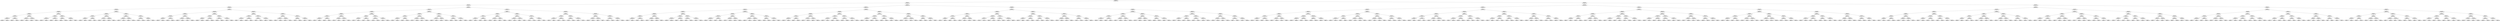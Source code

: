 ## [header material...]
## Command to get the layout: "dot -Teps thisfile > thisfile.eps"
graph "test"
{
node [shape="rectangle", fontsize=10, width=".2", height=".2", margin=0];
graph[fontsize=8];

n000 [label="clustersize = 14060
splitting feature:
((0.788,0.0049)-(-0.745,0.92))"] ;
n000 -- n001 ;
n001 [label="clustersize = 5767
splitting feature:
((-0.789,-0.479)-(0.103,0.432))"] ;
n001 -- n002 ;
n002 [label="clustersize = 2023
splitting feature:
((-0.19,0.808)-(0.728,-0.95))"] ;
n002 -- n003 ;
n003 [label="clustersize = 1102
splitting feature:
((-0.307,0.92)-(0.256,-0.204))"] ;
n003 -- n004 ;
n004 [label="clustersize = 328
splitting feature:
((-0.38,0.212)-(-0.338,0.985))"] ;
n004 -- n005 ;
n005 [label="clustersize = 208
splitting feature:
((-0.227,0.826)-(0.0189,-0.498))"] ;
n005 -- n006 ;
n006 [label="clustersize = 98
splitting feature:
((0.805,-0.514)-(0.694,0.626))"] ;
n006 -- n007 ;
n007 [label="clustersize = 39
splitting feature:
((-0.993,-0.42)-(0.278,-0.156))"] ;
n007 -- n008 ;
n008 [label="clustersize = 19
splitting feature:
((-0.919,-0.968)-(-0.842,-0.385))"] ;
n008 -- n009 ;
n009 [label="clustersize = 4
pupil avg:
[ 0.62944862 -0.23239348]"] ;
n008 -- n010 ;
n010 [label="clustersize = 15
pupil avg:
[ 0.10287607 -0.10918788]"] ;
n007 -- n011 ;
n011 [label="clustersize = 20
splitting feature:
((0.577,-0.592)-(0.32,-0.00444))"] ;
n011 -- n012 ;
n012 [label="clustersize = 14
pupil avg:
[ 0.5706885  -0.21888143]"] ;
n011 -- n013 ;
n013 [label="clustersize = 6
pupil avg:
[ 0.17703279 -0.16902245]"] ;
n006 -- n014 ;
n014 [label="clustersize = 59
splitting feature:
((0.966,-0.122)-(0.486,0.769))"] ;
n014 -- n015 ;
n015 [label="clustersize = 14
splitting feature:
((-0.808,0.0446)-(-0.161,0.649))"] ;
n015 -- n016 ;
n016 [label="clustersize = 8
pupil avg:
[ 0.04728267 -0.08838163]"] ;
n015 -- n017 ;
n017 [label="clustersize = 6
pupil avg:
[ 0.48923374 -0.29149424]"] ;
n014 -- n018 ;
n018 [label="clustersize = 45
splitting feature:
((-0.651,-0.747)-(0.464,0.0924))"] ;
n018 -- n019 ;
n019 [label="clustersize = 33
pupil avg:
[-0.08440058 -0.18257074]"] ;
n018 -- n020 ;
n020 [label="clustersize = 12
pupil avg:
[ 0.12705751 -0.0708093 ]"] ;
n005 -- n021 ;
n021 [label="clustersize = 110
splitting feature:
((-0.416,-0.171)-(-0.31,0.621))"] ;
n021 -- n022 ;
n022 [label="clustersize = 48
splitting feature:
((0.817,0.533)-(0.263,-0.736))"] ;
n022 -- n023 ;
n023 [label="clustersize = 14
splitting feature:
((-0.339,-0.451)-(-0.925,-0.155))"] ;
n023 -- n024 ;
n024 [label="clustersize = 10
pupil avg:
[-0.42036179 -0.10827893]"] ;
n023 -- n025 ;
n025 [label="clustersize = 4
pupil avg:
[ 0.00910592 -0.00138728]"] ;
n022 -- n026 ;
n026 [label="clustersize = 34
splitting feature:
((0.864,-0.234)-(-0.817,-0.854))"] ;
n026 -- n027 ;
n027 [label="clustersize = 7
pupil avg:
[ 0.07683455  0.08646392]"] ;
n026 -- n028 ;
n028 [label="clustersize = 27
pupil avg:
[ 0.01595651 -0.13513224]"] ;
n021 -- n029 ;
n029 [label="clustersize = 62
splitting feature:
((-0.0359,-0.859)-(0.286,0.478))"] ;
n029 -- n030 ;
n030 [label="clustersize = 25
splitting feature:
((-0.313,-0.398)-(0.22,0.181))"] ;
n030 -- n031 ;
n031 [label="clustersize = 8
pupil avg:
[-0.15930063 -0.0648463 ]"] ;
n030 -- n032 ;
n032 [label="clustersize = 17
pupil avg:
[ 0.0877532   0.03826961]"] ;
n029 -- n033 ;
n033 [label="clustersize = 37
splitting feature:
((0.455,0.305)-(-0.329,0.901))"] ;
n033 -- n034 ;
n034 [label="clustersize = 13
pupil avg:
[ 0.11640913  0.11802257]"] ;
n033 -- n035 ;
n035 [label="clustersize = 24
pupil avg:
[ 0.15758765 -0.02511771]"] ;
n004 -- n036 ;
n036 [label="clustersize = 120
splitting feature:
((0.221,-0.79)-(0.783,-0.942))"] ;
n036 -- n037 ;
n037 [label="clustersize = 82
splitting feature:
((-0.654,0.539)-(-0.499,0.0273))"] ;
n037 -- n038 ;
n038 [label="clustersize = 34
splitting feature:
((-0.275,-0.803)-(-0.169,-0.911))"] ;
n038 -- n039 ;
n039 [label="clustersize = 18
splitting feature:
((0.0601,0.858)-(0.251,0.331))"] ;
n039 -- n040 ;
n040 [label="clustersize = 10
pupil avg:
[ 0.09125947  0.02973287]"] ;
n039 -- n041 ;
n041 [label="clustersize = 8
pupil avg:
[ 0.1405858  0.1086842]"] ;
n038 -- n042 ;
n042 [label="clustersize = 16
splitting feature:
((-0.571,0.82)-(0.035,0.427))"] ;
n042 -- n043 ;
n043 [label="clustersize = 12
pupil avg:
[ 0.0677246   0.00890418]"] ;
n042 -- n044 ;
n044 [label="clustersize = 4
pupil avg:
[-0.17555241  0.01207591]"] ;
n037 -- n045 ;
n045 [label="clustersize = 48
splitting feature:
((-0.61,-0.896)-(-0.0482,0.0368))"] ;
n045 -- n046 ;
n046 [label="clustersize = 11
splitting feature:
((0.491,0.171)-(-0.107,-0.617))"] ;
n046 -- n047 ;
n047 [label="clustersize = 5
pupil avg:
[ 0.6521761  0.3495163]"] ;
n046 -- n048 ;
n048 [label="clustersize = 6
pupil avg:
[ 0.39391093  0.04817973]"] ;
n045 -- n049 ;
n049 [label="clustersize = 37
splitting feature:
((-0.386,0.855)-(-0.00209,0.37))"] ;
n049 -- n050 ;
n050 [label="clustersize = 20
pupil avg:
[ 0.58921945 -0.19810069]"] ;
n049 -- n051 ;
n051 [label="clustersize = 17
pupil avg:
[ 0.09525626 -0.01431066]"] ;
n036 -- n052 ;
n052 [label="clustersize = 38
splitting feature:
((0.181,-0.181)-(0.0517,-0.69))"] ;
n052 -- n053 ;
n053 [label="clustersize = 21
splitting feature:
((0.0866,0.0682)-(0.0801,-0.218))"] ;
n053 -- n054 ;
n054 [label="clustersize = 13
splitting feature:
((-0.931,-0.959)-(-0.0244,0.482))"] ;
n054 -- n055 ;
n055 [label="clustersize = 9
pupil avg:
[ 0.78354514 -0.12246979]"] ;
n054 -- n056 ;
n056 [label="clustersize = 4
pupil avg:
[ 0.73924731  0.07603687]"] ;
n053 -- n057 ;
n057 [label="clustersize = 8
splitting feature:
((0.763,-0.749)-(0.626,-0.975))"] ;
n057 -- n058 ;
n058 [label="clustersize = 4
pupil avg:
[ 0.75323084 -0.15296346]"] ;
n057 -- n059 ;
n059 [label="clustersize = 4
pupil avg:
[ 0.58602151 -0.20698925]"] ;
n052 -- n060 ;
n060 [label="clustersize = 17
splitting feature:
((-0.102,0.264)-(-0.448,0.992))"] ;
n060 -- n061 ;
n061 [label="clustersize = 8
splitting feature:
((-0.145,-0.507)-(-0.288,0.85))"] ;
n061 -- n062 ;
n062 [label="clustersize = 4
pupil avg:
[ 0.01765101 -0.09384883]"] ;
n061 -- n063 ;
n063 [label="clustersize = 4
pupil avg:
[ 0.39444444 -0.15396825]"] ;
n060 -- n064 ;
n064 [label="clustersize = 9
splitting feature:
((0.726,0.346)-(0.684,0.61))"] ;
n064 -- n065 ;
n065 [label="clustersize = 5
pupil avg:
[ 0.76341313 -0.22881853]"] ;
n064 -- n066 ;
n066 [label="clustersize = 4
pupil avg:
[ 0.52004623 -0.09241591]"] ;
n003 -- n067 ;
n067 [label="clustersize = 774
splitting feature:
((0.154,-0.288)-(-0.216,0.8))"] ;
n067 -- n068 ;
n068 [label="clustersize = 558
splitting feature:
((0.0263,0.803)-(-0.356,0.193))"] ;
n068 -- n069 ;
n069 [label="clustersize = 197
splitting feature:
((0.196,0.0144)-(0.948,0.928))"] ;
n069 -- n070 ;
n070 [label="clustersize = 168
splitting feature:
((-0.213,-0.762)-(0.0638,0.152))"] ;
n070 -- n071 ;
n071 [label="clustersize = 46
splitting feature:
((-0.669,0.337)-(-0.507,0.48))"] ;
n071 -- n072 ;
n072 [label="clustersize = 35
pupil avg:
[-0.18354907  0.02644572]"] ;
n071 -- n073 ;
n073 [label="clustersize = 11
pupil avg:
[ 0.00607915  0.08364574]"] ;
n070 -- n074 ;
n074 [label="clustersize = 122
splitting feature:
((-0.477,-0.518)-(-0.477,0.252))"] ;
n074 -- n075 ;
n075 [label="clustersize = 71
pupil avg:
[ 0.09463337  0.06053285]"] ;
n074 -- n076 ;
n076 [label="clustersize = 51
pupil avg:
[-0.09291059  0.10815829]"] ;
n069 -- n077 ;
n077 [label="clustersize = 29
splitting feature:
((-0.0951,0.311)-(0.123,-0.714))"] ;
n077 -- n078 ;
n078 [label="clustersize = 9
splitting feature:
((0.327,-0.29)-(-0.475,-0.607))"] ;
n078 -- n079 ;
n079 [label="clustersize = 5
pupil avg:
[-0.29994446 -0.01037883]"] ;
n078 -- n080 ;
n080 [label="clustersize = 4
pupil avg:
[-0.08521043 -0.02631231]"] ;
n077 -- n081 ;
n081 [label="clustersize = 20
splitting feature:
((-0.0911,-0.206)-(-0.0699,0.583))"] ;
n081 -- n082 ;
n082 [label="clustersize = 15
pupil avg:
[-0.33741831  0.05127411]"] ;
n081 -- n083 ;
n083 [label="clustersize = 5
pupil avg:
[-0.24165899  0.22259089]"] ;
n068 -- n084 ;
n084 [label="clustersize = 361
splitting feature:
((-0.347,-0.209)-(-0.524,-0.252))"] ;
n084 -- n085 ;
n085 [label="clustersize = 231
splitting feature:
((-0.501,-0.3)-(-0.808,-0.74))"] ;
n085 -- n086 ;
n086 [label="clustersize = 129
splitting feature:
((0.186,0.165)-(-0.908,-0.7))"] ;
n086 -- n087 ;
n087 [label="clustersize = 64
pupil avg:
[-0.05596736 -0.08390215]"] ;
n086 -- n088 ;
n088 [label="clustersize = 65
pupil avg:
[-0.17895703 -0.19534077]"] ;
n085 -- n089 ;
n089 [label="clustersize = 102
splitting feature:
((0.45,-0.717)-(-0.324,0.0481))"] ;
n089 -- n090 ;
n090 [label="clustersize = 9
pupil avg:
[-0.39558328  0.09944685]"] ;
n089 -- n091 ;
n091 [label="clustersize = 93
pupil avg:
[-0.24455382 -0.06283351]"] ;
n084 -- n092 ;
n092 [label="clustersize = 130
splitting feature:
((-0.31,-0.649)-(0.394,0.462))"] ;
n092 -- n093 ;
n093 [label="clustersize = 83
splitting feature:
((0.217,0.00713)-(-0.461,-0.388))"] ;
n093 -- n094 ;
n094 [label="clustersize = 33
pupil avg:
[-0.19676537  0.05603753]"] ;
n093 -- n095 ;
n095 [label="clustersize = 50
pupil avg:
[-0.27490965 -0.16793223]"] ;
n092 -- n096 ;
n096 [label="clustersize = 47
splitting feature:
((0.962,-0.712)-(-0.394,-0.851))"] ;
n096 -- n097 ;
n097 [label="clustersize = 5
pupil avg:
[-0.47688312  0.25177489]"] ;
n096 -- n098 ;
n098 [label="clustersize = 42
pupil avg:
[-0.2348989  0.1536276]"] ;
n067 -- n099 ;
n099 [label="clustersize = 216
splitting feature:
((0.639,-0.542)-(-0.76,-0.874))"] ;
n099 -- n100 ;
n100 [label="clustersize = 61
splitting feature:
((-0.966,0.9)-(0.854,-0.298))"] ;
n100 -- n101 ;
n101 [label="clustersize = 16
splitting feature:
((-0.143,0.759)-(-0.129,-0.0853))"] ;
n101 -- n102 ;
n102 [label="clustersize = 8
splitting feature:
((-0.0442,0.174)-(0.159,0.65))"] ;
n102 -- n103 ;
n103 [label="clustersize = 4
pupil avg:
[ 0.27557596 -0.15144757]"] ;
n102 -- n104 ;
n104 [label="clustersize = 4
pupil avg:
[ 0.72980392 -0.02803922]"] ;
n101 -- n105 ;
n105 [label="clustersize = 8
splitting feature:
((-0.384,0.348)-(-0.868,0.0548))"] ;
n105 -- n106 ;
n106 [label="clustersize = 4
pupil avg:
[ 0.05432386 -0.08626489]"] ;
n105 -- n107 ;
n107 [label="clustersize = 4
pupil avg:
[ 0.12566845  0.00713012]"] ;
n100 -- n108 ;
n108 [label="clustersize = 45
splitting feature:
((-0.357,0.162)-(0.0776,-0.00979))"] ;
n108 -- n109 ;
n109 [label="clustersize = 12
splitting feature:
((-0.66,-0.788)-(-0.907,-0.478))"] ;
n109 -- n110 ;
n110 [label="clustersize = 7
pupil avg:
[ 0.15277555 -0.12870319]"] ;
n109 -- n111 ;
n111 [label="clustersize = 5
pupil avg:
[-0.0742383  -0.12527539]"] ;
n108 -- n112 ;
n112 [label="clustersize = 33
splitting feature:
((0.268,0.713)-(-0.736,0.273))"] ;
n112 -- n113 ;
n113 [label="clustersize = 5
pupil avg:
[ 0.28860603  0.02176886]"] ;
n112 -- n114 ;
n114 [label="clustersize = 28
pupil avg:
[ 0.07885375  0.02888423]"] ;
n099 -- n115 ;
n115 [label="clustersize = 155
splitting feature:
((-0.253,0.798)-(-0.871,-0.256))"] ;
n115 -- n116 ;
n116 [label="clustersize = 54
splitting feature:
((0.454,0.297)-(-0.284,-0.76))"] ;
n116 -- n117 ;
n117 [label="clustersize = 11
splitting feature:
((0.0472,-0.0911)-(-0.744,-0.87))"] ;
n117 -- n118 ;
n118 [label="clustersize = 7
pupil avg:
[ 0.12270902  0.06961335]"] ;
n117 -- n119 ;
n119 [label="clustersize = 4
pupil avg:
[-0.48729798  0.09266835]"] ;
n116 -- n120 ;
n120 [label="clustersize = 43
splitting feature:
((0.158,-0.957)-(0.913,0.0781))"] ;
n120 -- n121 ;
n121 [label="clustersize = 32
pupil avg:
[ 0.03520873 -0.14115449]"] ;
n120 -- n122 ;
n122 [label="clustersize = 11
pupil avg:
[ 0.41931973 -0.13136574]"] ;
n115 -- n123 ;
n123 [label="clustersize = 101
splitting feature:
((0.0643,0.861)-(-0.302,-0.221))"] ;
n123 -- n124 ;
n124 [label="clustersize = 37
splitting feature:
((-0.434,0.92)-(0.38,0.846))"] ;
n124 -- n125 ;
n125 [label="clustersize = 16
pupil avg:
[ 0.10460207  0.00227918]"] ;
n124 -- n126 ;
n126 [label="clustersize = 21
pupil avg:
[-0.08209409  0.13588046]"] ;
n123 -- n127 ;
n127 [label="clustersize = 64
splitting feature:
((-0.872,-0.883)-(-0.195,0.323))"] ;
n127 -- n128 ;
n128 [label="clustersize = 24
pupil avg:
[-0.2816695  -0.14797045]"] ;
n127 -- n129 ;
n129 [label="clustersize = 40
pupil avg:
[-0.03945308 -0.07024064]"] ;
n002 -- n130 ;
n130 [label="clustersize = 921
splitting feature:
((0.204,0.341)-(-0.34,-0.414))"] ;
n130 -- n131 ;
n131 [label="clustersize = 406
splitting feature:
((0.112,0.627)-(-0.0612,-0.506))"] ;
n131 -- n132 ;
n132 [label="clustersize = 99
splitting feature:
((-0.867,-0.475)-(0.231,0.974))"] ;
n132 -- n133 ;
n133 [label="clustersize = 62
splitting feature:
((-0.988,0.236)-(0.0657,-0.461))"] ;
n133 -- n134 ;
n134 [label="clustersize = 22
splitting feature:
((0.223,-0.228)-(-0.405,-0.712))"] ;
n134 -- n135 ;
n135 [label="clustersize = 13
splitting feature:
((-0.575,-0.525)-(-0.0418,0.131))"] ;
n135 -- n136 ;
n136 [label="clustersize = 4
pupil avg:
[-0.2489275   0.18691549]"] ;
n135 -- n137 ;
n137 [label="clustersize = 9
pupil avg:
[-0.00892906  0.0251661 ]"] ;
n134 -- n138 ;
n138 [label="clustersize = 9
splitting feature:
((0.136,0.345)-(-0.947,-0.812))"] ;
n138 -- n139 ;
n139 [label="clustersize = 5
pupil avg:
[ 0.11883065  0.05288508]"] ;
n138 -- n140 ;
n140 [label="clustersize = 4
pupil avg:
[ 0.51321523  0.0044433 ]"] ;
n133 -- n141 ;
n141 [label="clustersize = 40
splitting feature:
((0.0496,-0.0982)-(0.386,-0.382))"] ;
n141 -- n142 ;
n142 [label="clustersize = 20
splitting feature:
((-0.212,0.422)-(0.084,0.884))"] ;
n142 -- n143 ;
n143 [label="clustersize = 13
pupil avg:
[-0.25737847  0.14591029]"] ;
n142 -- n144 ;
n144 [label="clustersize = 7
pupil avg:
[ 0.01906071  0.16157521]"] ;
n141 -- n145 ;
n145 [label="clustersize = 20
splitting feature:
((0.261,-0.707)-(-0.725,0.157))"] ;
n145 -- n146 ;
n146 [label="clustersize = 14
pupil avg:
[-0.43229049  0.25737041]"] ;
n145 -- n147 ;
n147 [label="clustersize = 6
pupil avg:
[-0.22232228  0.18624226]"] ;
n132 -- n148 ;
n148 [label="clustersize = 37
splitting feature:
((-0.188,0.504)-(-0.0935,0.916))"] ;
n148 -- n149 ;
n149 [label="clustersize = 19
splitting feature:
((-0.613,0.558)-(0.263,0.8))"] ;
n149 -- n150 ;
n150 [label="clustersize = 10
splitting feature:
((0.634,0.273)-(0.888,-0.77))"] ;
n150 -- n151 ;
n151 [label="clustersize = 6
pupil avg:
[ 0.11063131  0.27135406]"] ;
n150 -- n152 ;
n152 [label="clustersize = 4
pupil avg:
[ 0.20586702  0.06170226]"] ;
n149 -- n153 ;
n153 [label="clustersize = 9
splitting feature:
((-0.914,-0.965)-(-0.409,-0.849))"] ;
n153 -- n154 ;
n154 [label="clustersize = 5
pupil avg:
[-0.31207135  0.24421316]"] ;
n153 -- n155 ;
n155 [label="clustersize = 4
pupil avg:
[ 0.05131579  0.09144737]"] ;
n148 -- n156 ;
n156 [label="clustersize = 18
splitting feature:
((0.109,-0.578)-(-0.934,-0.233))"] ;
n156 -- n157 ;
n157 [label="clustersize = 10
splitting feature:
((0.625,-0.414)-(0.478,0.0959))"] ;
n157 -- n158 ;
n158 [label="clustersize = 4
pupil avg:
[ 0.5736143   0.20366206]"] ;
n157 -- n159 ;
n159 [label="clustersize = 6
pupil avg:
[ 0.05946241  0.19983451]"] ;
n156 -- n160 ;
n160 [label="clustersize = 8
splitting feature:
((-0.302,-0.387)-(0.745,0.142))"] ;
n160 -- n161 ;
n161 [label="clustersize = 4
pupil avg:
[ 0.70976431  0.25618086]"] ;
n160 -- n162 ;
n162 [label="clustersize = 4
pupil avg:
[ 0.93434343  0.45622896]"] ;
n131 -- n163 ;
n163 [label="clustersize = 307
splitting feature:
((0.973,0.0141)-(-0.6,0.599))"] ;
n163 -- n164 ;
n164 [label="clustersize = 169
splitting feature:
((0.576,0.235)-(-0.779,-0.946))"] ;
n164 -- n165 ;
n165 [label="clustersize = 44
splitting feature:
((0.855,0.44)-(-0.922,0.324))"] ;
n165 -- n166 ;
n166 [label="clustersize = 15
splitting feature:
((0.495,-0.485)-(-0.575,0.151))"] ;
n166 -- n167 ;
n167 [label="clustersize = 6
pupil avg:
[-0.55017184  0.2564807 ]"] ;
n166 -- n168 ;
n168 [label="clustersize = 9
pupil avg:
[-0.29055478  0.13156372]"] ;
n165 -- n169 ;
n169 [label="clustersize = 29
splitting feature:
((-0.221,0.202)-(0.652,-0.1))"] ;
n169 -- n170 ;
n170 [label="clustersize = 9
pupil avg:
[-0.02782379  0.06918921]"] ;
n169 -- n171 ;
n171 [label="clustersize = 20
pupil avg:
[-0.23214251  0.23343658]"] ;
n164 -- n172 ;
n172 [label="clustersize = 125
splitting feature:
((0.349,-0.249)-(-0.325,-0.941))"] ;
n172 -- n173 ;
n173 [label="clustersize = 96
splitting feature:
((0.76,0.0788)-(-0.0346,-0.449))"] ;
n173 -- n174 ;
n174 [label="clustersize = 6
pupil avg:
[-0.68407217  0.27154223]"] ;
n173 -- n175 ;
n175 [label="clustersize = 90
pupil avg:
[-0.40315793  0.19066079]"] ;
n172 -- n176 ;
n176 [label="clustersize = 29
splitting feature:
((-0.259,0.51)-(0.817,0.0101))"] ;
n176 -- n177 ;
n177 [label="clustersize = 11
pupil avg:
[-0.52311983  0.1112034 ]"] ;
n176 -- n178 ;
n178 [label="clustersize = 18
pupil avg:
[-0.29931883  0.0330413 ]"] ;
n163 -- n179 ;
n179 [label="clustersize = 138
splitting feature:
((-0.818,-0.523)-(-0.328,0.329))"] ;
n179 -- n180 ;
n180 [label="clustersize = 118
splitting feature:
((-0.897,0.206)-(-0.261,-0.987))"] ;
n180 -- n181 ;
n181 [label="clustersize = 48
splitting feature:
((0.195,-0.746)-(-0.722,-0.926))"] ;
n181 -- n182 ;
n182 [label="clustersize = 28
pupil avg:
[-0.14507585  0.20074239]"] ;
n181 -- n183 ;
n183 [label="clustersize = 20
pupil avg:
[-0.30383788  0.15113434]"] ;
n180 -- n184 ;
n184 [label="clustersize = 70
splitting feature:
((0.336,0.676)-(0.371,0.89))"] ;
n184 -- n185 ;
n185 [label="clustersize = 54
pupil avg:
[-0.39375543  0.14987341]"] ;
n184 -- n186 ;
n186 [label="clustersize = 16
pupil avg:
[-0.27523576  0.11233653]"] ;
n179 -- n187 ;
n187 [label="clustersize = 20
splitting feature:
((0.276,-0.321)-(0.0792,-0.231))"] ;
n187 -- n188 ;
n188 [label="clustersize = 10
splitting feature:
((0.841,-0.728)-(0.997,-0.96))"] ;
n188 -- n189 ;
n189 [label="clustersize = 6
pupil avg:
[-0.01454598  0.14988004]"] ;
n188 -- n190 ;
n190 [label="clustersize = 4
pupil avg:
[ 0.3114501 -0.1935112]"] ;
n187 -- n191 ;
n191 [label="clustersize = 10
splitting feature:
((0.441,-0.171)-(-0.726,-0.0872))"] ;
n191 -- n192 ;
n192 [label="clustersize = 4
pupil avg:
[-0.12886905  0.23035714]"] ;
n191 -- n193 ;
n193 [label="clustersize = 6
pupil avg:
[-0.28092736  0.05051618]"] ;
n130 -- n194 ;
n194 [label="clustersize = 515
splitting feature:
((0.347,0.461)-(-0.416,-0.0725))"] ;
n194 -- n195 ;
n195 [label="clustersize = 70
splitting feature:
((-0.0787,0.766)-(-0.371,-0.391))"] ;
n195 -- n196 ;
n196 [label="clustersize = 35
splitting feature:
((-0.719,-0.933)-(-0.65,-0.8))"] ;
n196 -- n197 ;
n197 [label="clustersize = 18
splitting feature:
((-0.771,-0.357)-(-0.245,-0.438))"] ;
n197 -- n198 ;
n198 [label="clustersize = 9
splitting feature:
((-0.644,-0.184)-(0.304,-0.0921))"] ;
n198 -- n199 ;
n199 [label="clustersize = 4
pupil avg:
[-0.35945279  0.06478391]"] ;
n198 -- n200 ;
n200 [label="clustersize = 5
pupil avg:
[-0.11002608  0.15867694]"] ;
n197 -- n201 ;
n201 [label="clustersize = 9
splitting feature:
((0.0253,-0.362)-(-0.966,-0.391))"] ;
n201 -- n202 ;
n202 [label="clustersize = 4
pupil avg:
[ 0.04132479  0.33316239]"] ;
n201 -- n203 ;
n203 [label="clustersize = 5
pupil avg:
[-0.08697235  0.08778207]"] ;
n196 -- n204 ;
n204 [label="clustersize = 17
splitting feature:
((0.357,0.865)-(-0.614,0.475))"] ;
n204 -- n205 ;
n205 [label="clustersize = 9
splitting feature:
((0.354,-0.214)-(-0.129,0.943))"] ;
n205 -- n206 ;
n206 [label="clustersize = 5
pupil avg:
[ 0.06416176  0.00984962]"] ;
n205 -- n207 ;
n207 [label="clustersize = 4
pupil avg:
[ 0.50768836  0.02425331]"] ;
n204 -- n208 ;
n208 [label="clustersize = 8
splitting feature:
((-0.871,-0.466)-(-0.212,-0.14))"] ;
n208 -- n209 ;
n209 [label="clustersize = 4
pupil avg:
[-0.09424809  0.04173844]"] ;
n208 -- n210 ;
n210 [label="clustersize = 4
pupil avg:
[ 0.04593813 -0.06651081]"] ;
n195 -- n211 ;
n211 [label="clustersize = 35
splitting feature:
((-0.378,-0.458)-(0.591,-0.51))"] ;
n211 -- n212 ;
n212 [label="clustersize = 16
splitting feature:
((-0.932,-0.901)-(0.811,0.495))"] ;
n212 -- n213 ;
n213 [label="clustersize = 8
splitting feature:
((-0.998,-0.823)-(-0.0573,-0.073))"] ;
n213 -- n214 ;
n214 [label="clustersize = 4
pupil avg:
[-0.44932185 -0.32028959]"] ;
n213 -- n215 ;
n215 [label="clustersize = 4
pupil avg:
[-0.20483871  0.02330803]"] ;
n212 -- n216 ;
n216 [label="clustersize = 8
splitting feature:
((0.536,-0.735)-(-0.701,-0.962))"] ;
n216 -- n217 ;
n217 [label="clustersize = 4
pupil avg:
[ 0.03358298 -0.00872471]"] ;
n216 -- n218 ;
n218 [label="clustersize = 4
pupil avg:
[-0.26576169  0.13778281]"] ;
n211 -- n219 ;
n219 [label="clustersize = 19
splitting feature:
((0.661,-0.792)-(-0.124,0.038))"] ;
n219 -- n220 ;
n220 [label="clustersize = 8
splitting feature:
((0.122,0.256)-(0.225,0.414))"] ;
n220 -- n221 ;
n221 [label="clustersize = 4
pupil avg:
[ 0.0627027   0.30180913]"] ;
n220 -- n222 ;
n222 [label="clustersize = 4
pupil avg:
[-0.26117117  0.39265766]"] ;
n219 -- n223 ;
n223 [label="clustersize = 11
splitting feature:
((0.77,-0.164)-(0.00432,0.683))"] ;
n223 -- n224 ;
n224 [label="clustersize = 4
pupil avg:
[-0.30554787  0.22850718]"] ;
n223 -- n225 ;
n225 [label="clustersize = 7
pupil avg:
[-0.06797582  0.08976411]"] ;
n194 -- n226 ;
n226 [label="clustersize = 445
splitting feature:
((0.839,0.21)-(-0.878,-0.816))"] ;
n226 -- n227 ;
n227 [label="clustersize = 50
splitting feature:
((-0.327,0.726)-(0.541,0.588))"] ;
n227 -- n228 ;
n228 [label="clustersize = 27
splitting feature:
((0.293,-0.13)-(0.693,-0.319))"] ;
n228 -- n229 ;
n229 [label="clustersize = 17
splitting feature:
((-0.0818,-0.302)-(0.289,-0.0848))"] ;
n229 -- n230 ;
n230 [label="clustersize = 9
pupil avg:
[-0.18404162 -0.08700469]"] ;
n229 -- n231 ;
n231 [label="clustersize = 8
pupil avg:
[ 0.14785038  0.09312103]"] ;
n228 -- n232 ;
n232 [label="clustersize = 10
splitting feature:
((-0.322,-0.532)-(-0.402,0.385))"] ;
n232 -- n233 ;
n233 [label="clustersize = 4
pupil avg:
[ 0.09470637 -0.10090984]"] ;
n232 -- n234 ;
n234 [label="clustersize = 6
pupil avg:
[ 0.50437831 -0.20150132]"] ;
n227 -- n235 ;
n235 [label="clustersize = 23
splitting feature:
((-0.762,0.38)-(0.875,0.0591))"] ;
n235 -- n236 ;
n236 [label="clustersize = 10
splitting feature:
((-0.578,-0.889)-(0.554,-0.445))"] ;
n236 -- n237 ;
n237 [label="clustersize = 5
pupil avg:
[ 0.03176227 -0.1230636 ]"] ;
n236 -- n238 ;
n238 [label="clustersize = 5
pupil avg:
[-0.14422764  0.06308943]"] ;
n235 -- n239 ;
n239 [label="clustersize = 13
splitting feature:
((0.626,-0.537)-(-0.234,-0.0741))"] ;
n239 -- n240 ;
n240 [label="clustersize = 4
pupil avg:
[-0.32647665  0.31100046]"] ;
n239 -- n241 ;
n241 [label="clustersize = 9
pupil avg:
[-0.29574021 -0.01094213]"] ;
n226 -- n242 ;
n242 [label="clustersize = 395
splitting feature:
((-0.0989,-0.0497)-(-0.399,-0.756))"] ;
n242 -- n243 ;
n243 [label="clustersize = 191
splitting feature:
((-0.66,0.125)-(-0.43,0.939))"] ;
n243 -- n244 ;
n244 [label="clustersize = 175
splitting feature:
((0.675,0.304)-(-0.817,0.371))"] ;
n244 -- n245 ;
n245 [label="clustersize = 48
pupil avg:
[-0.38507669 -0.02054909]"] ;
n244 -- n246 ;
n246 [label="clustersize = 127
pupil avg:
[-0.22695175 -0.05096032]"] ;
n243 -- n247 ;
n247 [label="clustersize = 16
splitting feature:
((0.851,-0.527)-(0.917,0.065))"] ;
n247 -- n248 ;
n248 [label="clustersize = 8
pupil avg:
[ 0.31448593 -0.2448195 ]"] ;
n247 -- n249 ;
n249 [label="clustersize = 8
pupil avg:
[-0.11402982 -0.11173173]"] ;
n242 -- n250 ;
n250 [label="clustersize = 204
splitting feature:
((-0.698,-0.146)-(-0.537,0.742))"] ;
n250 -- n251 ;
n251 [label="clustersize = 181
splitting feature:
((0.288,-0.414)-(-0.156,-0.397))"] ;
n251 -- n252 ;
n252 [label="clustersize = 14
pupil avg:
[-0.53808561 -0.04084435]"] ;
n251 -- n253 ;
n253 [label="clustersize = 167
pupil avg:
[-0.41123007 -0.19851776]"] ;
n250 -- n254 ;
n254 [label="clustersize = 23
splitting feature:
((-0.854,0.189)-(0.439,0.788))"] ;
n254 -- n255 ;
n255 [label="clustersize = 17
pupil avg:
[-0.33991255 -0.16087427]"] ;
n254 -- n256 ;
n256 [label="clustersize = 6
pupil avg:
[ 0.57310679  0.03268547]"] ;
n001 -- n257 ;
n257 [label="clustersize = 3744
splitting feature:
((0.397,0.0365)-(0.0457,0.869))"] ;
n257 -- n258 ;
n258 [label="clustersize = 2145
splitting feature:
((-0.383,-0.959)-(-0.248,0.953))"] ;
n258 -- n259 ;
n259 [label="clustersize = 1252
splitting feature:
((0.159,-0.548)-(0.215,0.26))"] ;
n259 -- n260 ;
n260 [label="clustersize = 661
splitting feature:
((0.423,0.139)-(-0.179,0.102))"] ;
n260 -- n261 ;
n261 [label="clustersize = 235
splitting feature:
((0.096,-0.956)-(0.0383,0.491))"] ;
n261 -- n262 ;
n262 [label="clustersize = 140
splitting feature:
((-0.373,0.659)-(0.131,-0.399))"] ;
n262 -- n263 ;
n263 [label="clustersize = 13
splitting feature:
((-0.335,0.0531)-(0.0628,0.587))"] ;
n263 -- n264 ;
n264 [label="clustersize = 7
pupil avg:
[-0.15932616 -0.09001948]"] ;
n263 -- n265 ;
n265 [label="clustersize = 6
pupil avg:
[ 0.22110359  0.11527936]"] ;
n262 -- n266 ;
n266 [label="clustersize = 127
splitting feature:
((0.129,-0.439)-(0.476,-0.0609))"] ;
n266 -- n267 ;
n267 [label="clustersize = 91
pupil avg:
[-0.31914872  0.25026775]"] ;
n266 -- n268 ;
n268 [label="clustersize = 36
pupil avg:
[-0.19066343  0.31871256]"] ;
n261 -- n269 ;
n269 [label="clustersize = 95
splitting feature:
((-0.698,0.719)-(-0.078,-0.429))"] ;
n269 -- n270 ;
n270 [label="clustersize = 11
splitting feature:
((-0.581,0.383)-(0.506,-0.162))"] ;
n270 -- n271 ;
n271 [label="clustersize = 6
pupil avg:
[ 0.40164497  0.27005144]"] ;
n270 -- n272 ;
n272 [label="clustersize = 5
pupil avg:
[-0.1182468   0.25535621]"] ;
n269 -- n273 ;
n273 [label="clustersize = 84
splitting feature:
((0.6,0.0689)-(-0.515,0.473))"] ;
n273 -- n274 ;
n274 [label="clustersize = 43
pupil avg:
[-0.13763304  0.25066573]"] ;
n273 -- n275 ;
n275 [label="clustersize = 41
pupil avg:
[-0.00586804  0.18377136]"] ;
n260 -- n276 ;
n276 [label="clustersize = 426
splitting feature:
((-0.293,0.31)-(0.312,0.466))"] ;
n276 -- n277 ;
n277 [label="clustersize = 278
splitting feature:
((0.131,-0.309)-(0.0619,0.128))"] ;
n277 -- n278 ;
n278 [label="clustersize = 168
splitting feature:
((-0.214,-0.715)-(0.0782,-0.295))"] ;
n278 -- n279 ;
n279 [label="clustersize = 33
pupil avg:
[-0.38066927 -0.12660192]"] ;
n278 -- n280 ;
n280 [label="clustersize = 135
pupil avg:
[-0.26561109  0.06820459]"] ;
n277 -- n281 ;
n281 [label="clustersize = 110
splitting feature:
((-0.484,0.81)-(-0.433,0.893))"] ;
n281 -- n282 ;
n282 [label="clustersize = 78
pupil avg:
[-0.14788698 -0.00487448]"] ;
n281 -- n283 ;
n283 [label="clustersize = 32
pupil avg:
[ 0.02015666  0.02920952]"] ;
n276 -- n284 ;
n284 [label="clustersize = 148
splitting feature:
((0.434,-0.481)-(0.235,-0.115))"] ;
n284 -- n285 ;
n285 [label="clustersize = 53
splitting feature:
((-0.0837,-0.202)-(-0.207,0.445))"] ;
n285 -- n286 ;
n286 [label="clustersize = 47
pupil avg:
[-0.39739684  0.1616157 ]"] ;
n285 -- n287 ;
n287 [label="clustersize = 6
pupil avg:
[-0.03784428  0.22438222]"] ;
n284 -- n288 ;
n288 [label="clustersize = 95
splitting feature:
((0.446,-0.707)-(-0.518,-0.941))"] ;
n288 -- n289 ;
n289 [label="clustersize = 51
pupil avg:
[-0.12835423  0.20790771]"] ;
n288 -- n290 ;
n290 [label="clustersize = 44
pupil avg:
[-0.24225615  0.15297293]"] ;
n259 -- n291 ;
n291 [label="clustersize = 591
splitting feature:
((0.266,0.226)-(-0.544,-0.848))"] ;
n291 -- n292 ;
n292 [label="clustersize = 442
splitting feature:
((-0.256,0.113)-(0.496,0.377))"] ;
n292 -- n293 ;
n293 [label="clustersize = 252
splitting feature:
((0.0753,0.0218)-(-0.109,-0.322))"] ;
n293 -- n294 ;
n294 [label="clustersize = 165
splitting feature:
((-0.833,0.0384)-(0.615,0.0618))"] ;
n294 -- n295 ;
n295 [label="clustersize = 42
pupil avg:
[ 0.0267689   0.06295367]"] ;
n294 -- n296 ;
n296 [label="clustersize = 123
pupil avg:
[ 0.01807139  0.22184781]"] ;
n293 -- n297 ;
n297 [label="clustersize = 87
splitting feature:
((-0.544,0.122)-(0.128,-0.376))"] ;
n297 -- n298 ;
n298 [label="clustersize = 26
pupil avg:
[-0.07268161 -0.08107414]"] ;
n297 -- n299 ;
n299 [label="clustersize = 61
pupil avg:
[-0.22806619  0.0827819 ]"] ;
n292 -- n300 ;
n300 [label="clustersize = 190
splitting feature:
((-0.196,-0.553)-(-0.924,-0.821))"] ;
n300 -- n301 ;
n301 [label="clustersize = 139
splitting feature:
((0.359,0.91)-(0.0507,0.628))"] ;
n301 -- n302 ;
n302 [label="clustersize = 37
pupil avg:
[ 0.16027201  0.27115038]"] ;
n301 -- n303 ;
n303 [label="clustersize = 102
pupil avg:
[-0.03225119  0.20376603]"] ;
n300 -- n304 ;
n304 [label="clustersize = 51
splitting feature:
((-0.136,0.779)-(0.395,0.706))"] ;
n304 -- n305 ;
n305 [label="clustersize = 20
pupil avg:
[ 0.05441053  0.24380509]"] ;
n304 -- n306 ;
n306 [label="clustersize = 31
pupil avg:
[ 0.29995193  0.30662016]"] ;
n291 -- n307 ;
n307 [label="clustersize = 149
splitting feature:
((-0.21,-0.456)-(0.192,0.591))"] ;
n307 -- n308 ;
n308 [label="clustersize = 69
splitting feature:
((-0.809,0.48)-(-0.718,-0.462))"] ;
n308 -- n309 ;
n309 [label="clustersize = 17
splitting feature:
((-0.237,-0.732)-(0.149,-0.208))"] ;
n309 -- n310 ;
n310 [label="clustersize = 10
pupil avg:
[-0.56352398 -0.21686405]"] ;
n309 -- n311 ;
n311 [label="clustersize = 7
pupil avg:
[-0.23270303 -0.02663433]"] ;
n308 -- n312 ;
n312 [label="clustersize = 52
splitting feature:
((-0.619,0.058)-(-0.195,0.753))"] ;
n312 -- n313 ;
n313 [label="clustersize = 40
pupil avg:
[-0.2639378   0.03898883]"] ;
n312 -- n314 ;
n314 [label="clustersize = 12
pupil avg:
[ 0.00355659 -0.12035407]"] ;
n307 -- n315 ;
n315 [label="clustersize = 80
splitting feature:
((-0.108,0.742)-(0.0531,-0.258))"] ;
n315 -- n316 ;
n316 [label="clustersize = 21
splitting feature:
((0.389,0.36)-(-0.572,0.297))"] ;
n316 -- n317 ;
n317 [label="clustersize = 11
pupil avg:
[ 0.3110575  0.1655259]"] ;
n316 -- n318 ;
n318 [label="clustersize = 10
pupil avg:
[-0.07458278  0.06543758]"] ;
n315 -- n319 ;
n319 [label="clustersize = 59
splitting feature:
((-0.611,-0.647)-(-0.188,0.081))"] ;
n319 -- n320 ;
n320 [label="clustersize = 40
pupil avg:
[-0.13821618  0.20988146]"] ;
n319 -- n321 ;
n321 [label="clustersize = 19
pupil avg:
[-0.07934533  0.03417715]"] ;
n258 -- n322 ;
n322 [label="clustersize = 893
splitting feature:
((0.612,0.368)-(0.295,0.916))"] ;
n322 -- n323 ;
n323 [label="clustersize = 453
splitting feature:
((0.272,0.438)-(-0.0968,0.75))"] ;
n323 -- n324 ;
n324 [label="clustersize = 306
splitting feature:
((-0.9,0.146)-(0.435,-0.601))"] ;
n324 -- n325 ;
n325 [label="clustersize = 111
splitting feature:
((0.72,0.447)-(-0.863,-0.284))"] ;
n325 -- n326 ;
n326 [label="clustersize = 51
splitting feature:
((0.336,0.582)-(0.158,-0.329))"] ;
n326 -- n327 ;
n327 [label="clustersize = 29
pupil avg:
[-0.01837358  0.13208935]"] ;
n326 -- n328 ;
n328 [label="clustersize = 22
pupil avg:
[-0.15248468  0.16495414]"] ;
n325 -- n329 ;
n329 [label="clustersize = 60
splitting feature:
((0.258,-0.593)-(-0.624,-0.772))"] ;
n329 -- n330 ;
n330 [label="clustersize = 25
pupil avg:
[ 0.13058509 -0.0211657 ]"] ;
n329 -- n331 ;
n331 [label="clustersize = 35
pupil avg:
[-0.08483299 -0.01453837]"] ;
n324 -- n332 ;
n332 [label="clustersize = 195
splitting feature:
((-0.229,0.236)-(-0.374,0.465))"] ;
n332 -- n333 ;
n333 [label="clustersize = 118
splitting feature:
((-0.274,0.577)-(-0.152,-0.145))"] ;
n333 -- n334 ;
n334 [label="clustersize = 22
pupil avg:
[ 0.08825687  0.27076243]"] ;
n333 -- n335 ;
n335 [label="clustersize = 96
pupil avg:
[-0.20397163  0.21122966]"] ;
n332 -- n336 ;
n336 [label="clustersize = 77
splitting feature:
((0.476,0.176)-(0.288,-0.714))"] ;
n336 -- n337 ;
n337 [label="clustersize = 55
pupil avg:
[ 0.17639954  0.26133067]"] ;
n336 -- n338 ;
n338 [label="clustersize = 22
pupil avg:
[-0.07289606  0.25443899]"] ;
n323 -- n339 ;
n339 [label="clustersize = 147
splitting feature:
((0.604,0.567)-(-0.875,0.15))"] ;
n339 -- n340 ;
n340 [label="clustersize = 73
splitting feature:
((0.0442,0.896)-(-0.578,-0.834))"] ;
n340 -- n341 ;
n341 [label="clustersize = 56
splitting feature:
((-0.613,0.0702)-(-0.796,-0.12))"] ;
n341 -- n342 ;
n342 [label="clustersize = 52
pupil avg:
[ 0.08458491  0.19732278]"] ;
n341 -- n343 ;
n343 [label="clustersize = 4
pupil avg:
[-0.2005813   0.10029172]"] ;
n340 -- n344 ;
n344 [label="clustersize = 17
splitting feature:
((-0.843,-0.95)-(-0.659,0.402))"] ;
n344 -- n345 ;
n345 [label="clustersize = 8
pupil avg:
[-0.09872695 -0.03420361]"] ;
n344 -- n346 ;
n346 [label="clustersize = 9
pupil avg:
[ 0.30302084  0.01083244]"] ;
n339 -- n347 ;
n347 [label="clustersize = 74
splitting feature:
((0.238,0.154)-(0.479,-0.741))"] ;
n347 -- n348 ;
n348 [label="clustersize = 62
splitting feature:
((-0.258,0.107)-(-0.121,-0.0822))"] ;
n348 -- n349 ;
n349 [label="clustersize = 30
pupil avg:
[ 0.19819515 -0.12234687]"] ;
n348 -- n350 ;
n350 [label="clustersize = 32
pupil avg:
[ 0.00415965 -0.05008042]"] ;
n347 -- n351 ;
n351 [label="clustersize = 12
splitting feature:
((-0.472,0.344)-(-0.196,-0.135))"] ;
n351 -- n352 ;
n352 [label="clustersize = 7
pupil avg:
[ 0.59720061 -0.16673076]"] ;
n351 -- n353 ;
n353 [label="clustersize = 5
pupil avg:
[ 0.23381079 -0.06176835]"] ;
n322 -- n354 ;
n354 [label="clustersize = 440
splitting feature:
((-0.993,0.602)-(0.071,0.97))"] ;
n354 -- n355 ;
n355 [label="clustersize = 81
splitting feature:
((-0.103,0.567)-(-0.222,-0.448))"] ;
n355 -- n356 ;
n356 [label="clustersize = 59
splitting feature:
((-0.134,0.99)-(-0.162,0.0943))"] ;
n356 -- n357 ;
n357 [label="clustersize = 28
splitting feature:
((-0.398,-0.903)-(-0.503,0.255))"] ;
n357 -- n358 ;
n358 [label="clustersize = 4
pupil avg:
[ 0.42980054  0.05256008]"] ;
n357 -- n359 ;
n359 [label="clustersize = 24
pupil avg:
[ 0.50781687 -0.09959578]"] ;
n356 -- n360 ;
n360 [label="clustersize = 31
splitting feature:
((0.0527,0.726)-(-0.944,-0.0177))"] ;
n360 -- n361 ;
n361 [label="clustersize = 18
pupil avg:
[ 0.35186945 -0.02852539]"] ;
n360 -- n362 ;
n362 [label="clustersize = 13
pupil avg:
[ 0.11807629 -0.12859327]"] ;
n355 -- n363 ;
n363 [label="clustersize = 22
splitting feature:
((-0.747,-0.479)-(-0.384,0.876))"] ;
n363 -- n364 ;
n364 [label="clustersize = 8
splitting feature:
((-0.549,0.659)-(-0.883,-0.844))"] ;
n364 -- n365 ;
n365 [label="clustersize = 4
pupil avg:
[ 0.07439394  0.19586656]"] ;
n364 -- n366 ;
n366 [label="clustersize = 4
pupil avg:
[-0.21918654  0.03356553]"] ;
n363 -- n367 ;
n367 [label="clustersize = 14
splitting feature:
((-0.18,0.651)-(0.53,0.0887))"] ;
n367 -- n368 ;
n368 [label="clustersize = 9
pupil avg:
[ 0.31657128 -0.08404218]"] ;
n367 -- n369 ;
n369 [label="clustersize = 5
pupil avg:
[ 0.09835733  0.25053887]"] ;
n354 -- n370 ;
n370 [label="clustersize = 359
splitting feature:
((0.224,-0.655)-(-0.423,0.92))"] ;
n370 -- n371 ;
n371 [label="clustersize = 211
splitting feature:
((0.0498,-0.353)-(-0.282,0.546))"] ;
n371 -- n372 ;
n372 [label="clustersize = 143
splitting feature:
((-0.467,0.462)-(-0.112,-0.783))"] ;
n372 -- n373 ;
n373 [label="clustersize = 83
pupil avg:
[ 0.08055764  0.22598905]"] ;
n372 -- n374 ;
n374 [label="clustersize = 60
pupil avg:
[-0.04784917  0.18671818]"] ;
n371 -- n375 ;
n375 [label="clustersize = 68
splitting feature:
((-0.551,0.193)-(-0.646,-0.049))"] ;
n375 -- n376 ;
n376 [label="clustersize = 51
pupil avg:
[ 0.17736778  0.25773593]"] ;
n375 -- n377 ;
n377 [label="clustersize = 17
pupil avg:
[ 0.23334567  0.09246355]"] ;
n370 -- n378 ;
n378 [label="clustersize = 148
splitting feature:
((0.912,0.846)-(0.0264,-0.724))"] ;
n378 -- n379 ;
n379 [label="clustersize = 39
splitting feature:
((-0.222,0.051)-(0.36,0.72))"] ;
n379 -- n380 ;
n380 [label="clustersize = 15
pupil avg:
[ 0.33940963  0.09413273]"] ;
n379 -- n381 ;
n381 [label="clustersize = 24
pupil avg:
[ 0.58759194  0.29464148]"] ;
n378 -- n382 ;
n382 [label="clustersize = 109
splitting feature:
((-0.0863,-0.295)-(0.131,0.401))"] ;
n382 -- n383 ;
n383 [label="clustersize = 21
pupil avg:
[-0.07892441  0.1081307 ]"] ;
n382 -- n384 ;
n384 [label="clustersize = 88
pupil avg:
[ 0.26747906  0.18442771]"] ;
n257 -- n385 ;
n385 [label="clustersize = 1599
splitting feature:
((-0.278,-0.619)-(0.189,0.677))"] ;
n385 -- n386 ;
n386 [label="clustersize = 612
splitting feature:
((0.465,-0.322)-(-0.95,-0.657))"] ;
n386 -- n387 ;
n387 [label="clustersize = 360
splitting feature:
((-0.311,0.93)-(-0.0453,0.258))"] ;
n387 -- n388 ;
n388 [label="clustersize = 60
splitting feature:
((-0.174,-0.551)-(-0.281,0.908))"] ;
n388 -- n389 ;
n389 [label="clustersize = 18
splitting feature:
((0.154,-0.147)-(-0.486,0.146))"] ;
n389 -- n390 ;
n390 [label="clustersize = 8
splitting feature:
((0.767,0.964)-(0.686,-0.378))"] ;
n390 -- n391 ;
n391 [label="clustersize = 4
pupil avg:
[-0.13799737 -0.12485923]"] ;
n390 -- n392 ;
n392 [label="clustersize = 4
pupil avg:
[-0.41360665  0.15536245]"] ;
n389 -- n393 ;
n393 [label="clustersize = 10
splitting feature:
((0.893,0.0601)-(0.779,0.489))"] ;
n393 -- n394 ;
n394 [label="clustersize = 4
pupil avg:
[ 0.62618885 -0.0057252 ]"] ;
n393 -- n395 ;
n395 [label="clustersize = 6
pupil avg:
[ 0.11807912 -0.12067522]"] ;
n388 -- n396 ;
n396 [label="clustersize = 42
splitting feature:
((-0.499,-0.84)-(0.583,-0.307))"] ;
n396 -- n397 ;
n397 [label="clustersize = 11
splitting feature:
((-0.15,0.527)-(-0.32,-0.404))"] ;
n397 -- n398 ;
n398 [label="clustersize = 7
pupil avg:
[ 0.40512441 -0.06904332]"] ;
n397 -- n399 ;
n399 [label="clustersize = 4
pupil avg:
[ 0.08961933  0.04552953]"] ;
n396 -- n400 ;
n400 [label="clustersize = 31
splitting feature:
((0.127,-0.63)-(0.369,0.695))"] ;
n400 -- n401 ;
n401 [label="clustersize = 26
pupil avg:
[ 0.58973776 -0.1831999 ]"] ;
n400 -- n402 ;
n402 [label="clustersize = 5
pupil avg:
[ 0.59748808  0.13357711]"] ;
n387 -- n403 ;
n403 [label="clustersize = 300
splitting feature:
((-0.154,-0.453)-(0.14,0.43))"] ;
n403 -- n404 ;
n404 [label="clustersize = 130
splitting feature:
((-0.385,0.536)-(-0.236,-0.643))"] ;
n404 -- n405 ;
n405 [label="clustersize = 32
splitting feature:
((-0.304,0.577)-(-0.111,-0.46))"] ;
n405 -- n406 ;
n406 [label="clustersize = 14
pupil avg:
[ 0.28611794 -0.10284834]"] ;
n405 -- n407 ;
n407 [label="clustersize = 18
pupil avg:
[ 0.0807817   0.01442558]"] ;
n404 -- n408 ;
n408 [label="clustersize = 98
splitting feature:
((0.196,0.488)-(0.232,0.0883))"] ;
n408 -- n409 ;
n409 [label="clustersize = 40
pupil avg:
[-0.21718866 -0.00248708]"] ;
n408 -- n410 ;
n410 [label="clustersize = 58
pupil avg:
[-0.0052727   0.02482171]"] ;
n403 -- n411 ;
n411 [label="clustersize = 170
splitting feature:
((-0.207,-0.374)-(-0.0681,0.408))"] ;
n411 -- n412 ;
n412 [label="clustersize = 36
splitting feature:
((-0.431,-0.169)-(-0.271,-0.555))"] ;
n412 -- n413 ;
n413 [label="clustersize = 16
pupil avg:
[ 0.13074816 -0.01051888]"] ;
n412 -- n414 ;
n414 [label="clustersize = 20
pupil avg:
[-0.2606353   0.17972221]"] ;
n411 -- n415 ;
n415 [label="clustersize = 134
splitting feature:
((0.162,0.523)-(-0.0508,-0.0906))"] ;
n415 -- n416 ;
n416 [label="clustersize = 69
pupil avg:
[ 0.30620825  0.11002659]"] ;
n415 -- n417 ;
n417 [label="clustersize = 65
pupil avg:
[ 0.16899658  0.07231008]"] ;
n386 -- n418 ;
n418 [label="clustersize = 252
splitting feature:
((0.779,0.576)-(0.782,-0.733))"] ;
n418 -- n419 ;
n419 [label="clustersize = 153
splitting feature:
((0.424,0.144)-(0.659,0.618))"] ;
n419 -- n420 ;
n420 [label="clustersize = 32
splitting feature:
((-0.383,0.561)-(-0.998,0.0478))"] ;
n420 -- n421 ;
n421 [label="clustersize = 19
splitting feature:
((-0.246,-0.608)-(0.134,-0.637))"] ;
n421 -- n422 ;
n422 [label="clustersize = 13
pupil avg:
[ 0.26228597 -0.11087336]"] ;
n421 -- n423 ;
n423 [label="clustersize = 6
pupil avg:
[ 0.07991966  0.08595   ]"] ;
n420 -- n424 ;
n424 [label="clustersize = 13
splitting feature:
((0.241,0.654)-(-0.331,0.221))"] ;
n424 -- n425 ;
n425 [label="clustersize = 4
pupil avg:
[-0.4951373  -0.03724801]"] ;
n424 -- n426 ;
n426 [label="clustersize = 9
pupil avg:
[ 0.00451165 -0.04998411]"] ;
n419 -- n427 ;
n427 [label="clustersize = 121
splitting feature:
((-0.108,-0.553)-(-0.62,0.575))"] ;
n427 -- n428 ;
n428 [label="clustersize = 96
splitting feature:
((-0.281,-0.426)-(-0.13,0.14))"] ;
n428 -- n429 ;
n429 [label="clustersize = 68
pupil avg:
[-0.38131662 -0.17094572]"] ;
n428 -- n430 ;
n430 [label="clustersize = 28
pupil avg:
[-0.1262298  -0.05100313]"] ;
n427 -- n431 ;
n431 [label="clustersize = 25
splitting feature:
((-0.766,-0.507)-(0.408,0.651))"] ;
n431 -- n432 ;
n432 [label="clustersize = 6
pupil avg:
[ 0.2449521   0.01952966]"] ;
n431 -- n433 ;
n433 [label="clustersize = 19
pupil avg:
[-0.24328729 -0.15649861]"] ;
n418 -- n434 ;
n434 [label="clustersize = 99
splitting feature:
((-0.0318,0.411)-(-0.0742,-0.352))"] ;
n434 -- n435 ;
n435 [label="clustersize = 60
splitting feature:
((-0.384,-0.274)-(0.212,0.546))"] ;
n435 -- n436 ;
n436 [label="clustersize = 35
splitting feature:
((-0.782,0.705)-(0.502,-0.386))"] ;
n436 -- n437 ;
n437 [label="clustersize = 9
pupil avg:
[-0.0447759  -0.13675368]"] ;
n436 -- n438 ;
n438 [label="clustersize = 26
pupil avg:
[ 0.26249194 -0.09116052]"] ;
n435 -- n439 ;
n439 [label="clustersize = 25
splitting feature:
((-0.984,-0.99)-(0.225,0.675))"] ;
n439 -- n440 ;
n440 [label="clustersize = 14
pupil avg:
[ 0.53976151  0.13820319]"] ;
n439 -- n441 ;
n441 [label="clustersize = 11
pupil avg:
[ 0.15904285 -0.05814515]"] ;
n434 -- n442 ;
n442 [label="clustersize = 39
splitting feature:
((-0.292,0.462)-(-0.884,-0.974))"] ;
n442 -- n443 ;
n443 [label="clustersize = 28
splitting feature:
((0.155,0.948)-(0.459,-0.367))"] ;
n443 -- n444 ;
n444 [label="clustersize = 17
pupil avg:
[-0.18510754 -0.11319301]"] ;
n443 -- n445 ;
n445 [label="clustersize = 11
pupil avg:
[ 0.0821719  -0.10490647]"] ;
n442 -- n446 ;
n446 [label="clustersize = 11
splitting feature:
((-0.0162,-0.389)-(-0.269,0.43))"] ;
n446 -- n447 ;
n447 [label="clustersize = 6
pupil avg:
[-0.06772487 -0.00058201]"] ;
n446 -- n448 ;
n448 [label="clustersize = 5
pupil avg:
[ 0.56199959  0.17335501]"] ;
n385 -- n449 ;
n449 [label="clustersize = 987
splitting feature:
((0.011,0.583)-(0.039,-0.355))"] ;
n449 -- n450 ;
n450 [label="clustersize = 685
splitting feature:
((-0.192,0.106)-(-0.0098,0.357))"] ;
n450 -- n451 ;
n451 [label="clustersize = 205
splitting feature:
((0.658,-0.703)-(-0.832,-0.604))"] ;
n451 -- n452 ;
n452 [label="clustersize = 101
splitting feature:
((0.654,-0.725)-(-0.0501,0.265))"] ;
n452 -- n453 ;
n453 [label="clustersize = 25
splitting feature:
((0.0767,-0.00134)-(0.0439,0.879))"] ;
n453 -- n454 ;
n454 [label="clustersize = 5
pupil avg:
[ 0.12115988  0.07981995]"] ;
n453 -- n455 ;
n455 [label="clustersize = 20
pupil avg:
[ 0.59733075  0.00607467]"] ;
n452 -- n456 ;
n456 [label="clustersize = 76
splitting feature:
((-0.295,-0.761)-(0.776,-0.318))"] ;
n456 -- n457 ;
n457 [label="clustersize = 45
pupil avg:
[ 0.10348958  0.08697111]"] ;
n456 -- n458 ;
n458 [label="clustersize = 31
pupil avg:
[ 0.36698807  0.12460473]"] ;
n451 -- n459 ;
n459 [label="clustersize = 104
splitting feature:
((-0.207,-0.281)-(-0.0168,0.308))"] ;
n459 -- n460 ;
n460 [label="clustersize = 64
splitting feature:
((0.884,-0.997)-(0.456,0.191))"] ;
n460 -- n461 ;
n461 [label="clustersize = 8
pupil avg:
[-0.09192579 -0.24176307]"] ;
n460 -- n462 ;
n462 [label="clustersize = 56
pupil avg:
[ 0.05404216 -0.00532905]"] ;
n459 -- n463 ;
n463 [label="clustersize = 40
splitting feature:
((-0.812,-0.132)-(0.574,-0.139))"] ;
n463 -- n464 ;
n464 [label="clustersize = 17
pupil avg:
[ 0.1704983  -0.04836064]"] ;
n463 -- n465 ;
n465 [label="clustersize = 23
pupil avg:
[ 0.20156053  0.14865904]"] ;
n450 -- n466 ;
n466 [label="clustersize = 480
splitting feature:
((-0.335,0.669)-(-0.672,-0.361))"] ;
n466 -- n467 ;
n467 [label="clustersize = 360
splitting feature:
((0.404,0.956)-(-0.793,-0.247))"] ;
n467 -- n468 ;
n468 [label="clustersize = 286
splitting feature:
((-0.48,0.163)-(0.191,0.76))"] ;
n468 -- n469 ;
n469 [label="clustersize = 89
pupil avg:
[ 0.37554714  0.18116686]"] ;
n468 -- n470 ;
n470 [label="clustersize = 197
pupil avg:
[ 0.49885506  0.20540331]"] ;
n467 -- n471 ;
n471 [label="clustersize = 74
splitting feature:
((-0.295,0.983)-(0.574,0.349))"] ;
n471 -- n472 ;
n472 [label="clustersize = 41
pupil avg:
[ 0.39101528 -0.03421927]"] ;
n471 -- n473 ;
n473 [label="clustersize = 33
pupil avg:
[ 0.3262508  0.1735843]"] ;
n466 -- n474 ;
n474 [label="clustersize = 120
splitting feature:
((-0.057,0.984)-(-0.276,0.237))"] ;
n474 -- n475 ;
n475 [label="clustersize = 70
splitting feature:
((0.73,-0.0058)-(0.109,-0.207))"] ;
n475 -- n476 ;
n476 [label="clustersize = 5
pupil avg:
[ 0.06869552 -0.06333002]"] ;
n475 -- n477 ;
n477 [label="clustersize = 65
pupil avg:
[ 0.39920124  0.13851873]"] ;
n474 -- n478 ;
n478 [label="clustersize = 50
splitting feature:
((-0.439,-0.678)-(-0.764,-0.908))"] ;
n478 -- n479 ;
n479 [label="clustersize = 39
pupil avg:
[ 0.12391858  0.09910712]"] ;
n478 -- n480 ;
n480 [label="clustersize = 11
pupil avg:
[-0.26622088  0.27956934]"] ;
n449 -- n481 ;
n481 [label="clustersize = 302
splitting feature:
((-0.0546,0.692)-(-0.376,0.665))"] ;
n481 -- n482 ;
n482 [label="clustersize = 196
splitting feature:
((-0.0204,-0.0101)-(-0.115,0.94))"] ;
n482 -- n483 ;
n483 [label="clustersize = 164
splitting feature:
((-0.715,-0.66)-(0.857,-0.0778))"] ;
n483 -- n484 ;
n484 [label="clustersize = 97
splitting feature:
((0.304,0.356)-(0.547,-0.254))"] ;
n484 -- n485 ;
n485 [label="clustersize = 66
pupil avg:
[-0.11060676  0.07259169]"] ;
n484 -- n486 ;
n486 [label="clustersize = 31
pupil avg:
[-0.23444345  0.20626339]"] ;
n483 -- n487 ;
n487 [label="clustersize = 67
splitting feature:
((0.209,-0.999)-(0.612,-0.0887))"] ;
n487 -- n488 ;
n488 [label="clustersize = 25
pupil avg:
[-0.0561396   0.13443015]"] ;
n487 -- n489 ;
n489 [label="clustersize = 42
pupil avg:
[ 0.19360446  0.16393081]"] ;
n482 -- n490 ;
n490 [label="clustersize = 32
splitting feature:
((-0.254,-0.945)-(-0.896,-0.281))"] ;
n490 -- n491 ;
n491 [label="clustersize = 15
splitting feature:
((-0.169,0.154)-(-0.355,-0.925))"] ;
n491 -- n492 ;
n492 [label="clustersize = 8
pupil avg:
[ 0.30269507  0.00522873]"] ;
n491 -- n493 ;
n493 [label="clustersize = 7
pupil avg:
[-0.21028792 -0.04083132]"] ;
n490 -- n494 ;
n494 [label="clustersize = 17
splitting feature:
((0.293,0.306)-(-0.21,0.0226))"] ;
n494 -- n495 ;
n495 [label="clustersize = 5
pupil avg:
[ 0.45733401  0.26535862]"] ;
n494 -- n496 ;
n496 [label="clustersize = 12
pupil avg:
[ 0.37598149 -0.11059575]"] ;
n481 -- n497 ;
n497 [label="clustersize = 106
splitting feature:
((0.122,0.401)-(0.031,-0.744))"] ;
n497 -- n498 ;
n498 [label="clustersize = 71
splitting feature:
((0.84,-0.367)-(-0.952,0.716))"] ;
n498 -- n499 ;
n499 [label="clustersize = 54
splitting feature:
((-0.922,-0.824)-(0.403,-0.218))"] ;
n499 -- n500 ;
n500 [label="clustersize = 9
pupil avg:
[ 0.02818514  0.05626153]"] ;
n499 -- n501 ;
n501 [label="clustersize = 45
pupil avg:
[ 0.36834811  0.25558404]"] ;
n498 -- n502 ;
n502 [label="clustersize = 17
splitting feature:
((0.511,-0.762)-(0.501,0.574))"] ;
n502 -- n503 ;
n503 [label="clustersize = 7
pupil avg:
[ 0.61468864 -0.19936178]"] ;
n502 -- n504 ;
n504 [label="clustersize = 10
pupil avg:
[ 0.16022807 -0.07039053]"] ;
n497 -- n505 ;
n505 [label="clustersize = 35
splitting feature:
((0.497,-0.536)-(0.538,0.548))"] ;
n505 -- n506 ;
n506 [label="clustersize = 8
splitting feature:
((-0.522,-0.215)-(-0.233,-0.862))"] ;
n506 -- n507 ;
n507 [label="clustersize = 4
pupil avg:
[-0.01222355  0.17371653]"] ;
n506 -- n508 ;
n508 [label="clustersize = 4
pupil avg:
[ 0.4253367  -0.19478114]"] ;
n505 -- n509 ;
n509 [label="clustersize = 27
splitting feature:
((-0.116,-0.783)-(0.259,0.612))"] ;
n509 -- n510 ;
n510 [label="clustersize = 16
pupil avg:
[-0.1871631  -0.03777091]"] ;
n509 -- n511 ;
n511 [label="clustersize = 11
pupil avg:
[ 0.00687898  0.03559952]"] ;
n000 -- n512 ;
n512 [label="clustersize = 8293
splitting feature:
((-0.921,0.625)-(0.561,-0.405))"] ;
n512 -- n513 ;
n513 [label="clustersize = 5880
splitting feature:
((-0.985,-0.506)-(-0.0305,0.445))"] ;
n513 -- n514 ;
n514 [label="clustersize = 1707
splitting feature:
((-0.098,-0.309)-(-0.798,0.642))"] ;
n514 -- n515 ;
n515 [label="clustersize = 996
splitting feature:
((-0.458,-0.373)-(0.152,-0.47))"] ;
n515 -- n516 ;
n516 [label="clustersize = 620
splitting feature:
((-0.0779,0.0817)-(-0.405,-0.313))"] ;
n516 -- n517 ;
n517 [label="clustersize = 233
splitting feature:
((-0.364,-0.0289)-(0.376,0.124))"] ;
n517 -- n518 ;
n518 [label="clustersize = 191
splitting feature:
((-0.387,0.481)-(-0.182,-0.345))"] ;
n518 -- n519 ;
n519 [label="clustersize = 76
splitting feature:
((0.536,-0.0693)-(0.262,-0.441))"] ;
n519 -- n520 ;
n520 [label="clustersize = 10
pupil avg:
[ 0.27482422 -0.07398535]"] ;
n519 -- n521 ;
n521 [label="clustersize = 66
pupil avg:
[ 0.11162507 -0.20922722]"] ;
n518 -- n522 ;
n522 [label="clustersize = 115
splitting feature:
((-0.584,-0.076)-(-0.166,0.766))"] ;
n522 -- n523 ;
n523 [label="clustersize = 38
pupil avg:
[-0.11031246 -0.18091774]"] ;
n522 -- n524 ;
n524 [label="clustersize = 77
pupil avg:
[ 0.00010312 -0.09428282]"] ;
n517 -- n525 ;
n525 [label="clustersize = 42
splitting feature:
((-0.713,0.695)-(-0.555,-0.251))"] ;
n525 -- n526 ;
n526 [label="clustersize = 25
splitting feature:
((-0.142,0.295)-(-0.725,-0.827))"] ;
n526 -- n527 ;
n527 [label="clustersize = 15
pupil avg:
[ 0.07068223  0.01786157]"] ;
n526 -- n528 ;
n528 [label="clustersize = 10
pupil avg:
[-0.05786287  0.05960353]"] ;
n525 -- n529 ;
n529 [label="clustersize = 17
splitting feature:
((0.222,0.529)-(-0.276,-0.17))"] ;
n529 -- n530 ;
n530 [label="clustersize = 8
pupil avg:
[ 0.41811157  0.06438621]"] ;
n529 -- n531 ;
n531 [label="clustersize = 9
pupil avg:
[-0.01365756 -0.01515211]"] ;
n516 -- n532 ;
n532 [label="clustersize = 387
splitting feature:
((-0.554,-0.674)-(-0.231,0.607))"] ;
n532 -- n533 ;
n533 [label="clustersize = 189
splitting feature:
((-0.862,0.499)-(0.0623,0.681))"] ;
n533 -- n534 ;
n534 [label="clustersize = 135
splitting feature:
((0.218,0.0609)-(0.87,-0.886))"] ;
n534 -- n535 ;
n535 [label="clustersize = 121
pupil avg:
[-0.31533128 -0.23733159]"] ;
n534 -- n536 ;
n536 [label="clustersize = 14
pupil avg:
[-0.04835356 -0.25889041]"] ;
n533 -- n537 ;
n537 [label="clustersize = 54
splitting feature:
((-0.659,0.252)-(-0.485,-0.631))"] ;
n537 -- n538 ;
n538 [label="clustersize = 11
pupil avg:
[ 0.1005143  -0.33089781]"] ;
n537 -- n539 ;
n539 [label="clustersize = 43
pupil avg:
[-0.17439245 -0.22232961]"] ;
n532 -- n540 ;
n540 [label="clustersize = 198
splitting feature:
((-0.418,-0.963)-(-0.000993,0.25))"] ;
n540 -- n541 ;
n541 [label="clustersize = 128
splitting feature:
((-0.363,0.656)-(-0.3,-0.202))"] ;
n541 -- n542 ;
n542 [label="clustersize = 20
pupil avg:
[ 0.08572267 -0.28533841]"] ;
n541 -- n543 ;
n543 [label="clustersize = 108
pupil avg:
[-0.16573622 -0.19519502]"] ;
n540 -- n544 ;
n544 [label="clustersize = 70
splitting feature:
((-0.982,0.534)-(0.0666,0.264))"] ;
n544 -- n545 ;
n545 [label="clustersize = 42
pupil avg:
[ 0.14859984 -0.20569881]"] ;
n544 -- n546 ;
n546 [label="clustersize = 28
pupil avg:
[-0.06848869 -0.1770266 ]"] ;
n515 -- n547 ;
n547 [label="clustersize = 376
splitting feature:
((0.756,-0.388)-(0.603,-0.994))"] ;
n547 -- n548 ;
n548 [label="clustersize = 113
splitting feature:
((-0.189,0.874)-(0.145,0.0699))"] ;
n548 -- n549 ;
n549 [label="clustersize = 37
splitting feature:
((0.341,0.715)-(0.702,0.97))"] ;
n549 -- n550 ;
n550 [label="clustersize = 24
splitting feature:
((-0.784,-0.000704)-(-0.525,0.455))"] ;
n550 -- n551 ;
n551 [label="clustersize = 12
pupil avg:
[ 0.36822331 -0.04486128]"] ;
n550 -- n552 ;
n552 [label="clustersize = 12
pupil avg:
[ 0.55731575 -0.17296569]"] ;
n549 -- n553 ;
n553 [label="clustersize = 13
splitting feature:
((-0.177,0.765)-(0.212,-0.0788))"] ;
n553 -- n554 ;
n554 [label="clustersize = 7
pupil avg:
[ 0.27351918 -0.1435302 ]"] ;
n553 -- n555 ;
n555 [label="clustersize = 6
pupil avg:
[-0.10666159 -0.05191846]"] ;
n548 -- n556 ;
n556 [label="clustersize = 76
splitting feature:
((-0.869,-0.87)-(-0.237,-0.514))"] ;
n556 -- n557 ;
n557 [label="clustersize = 27
splitting feature:
((-0.292,0.897)-(0.661,-0.759))"] ;
n557 -- n558 ;
n558 [label="clustersize = 23
pupil avg:
[ 0.19276201  0.03643311]"] ;
n557 -- n559 ;
n559 [label="clustersize = 4
pupil avg:
[ 0.49910714 -0.03452381]"] ;
n556 -- n560 ;
n560 [label="clustersize = 49
splitting feature:
((0.0884,0.359)-(-0.765,-0.276))"] ;
n560 -- n561 ;
n561 [label="clustersize = 28
pupil avg:
[ 0.1306381  -0.05625162]"] ;
n560 -- n562 ;
n562 [label="clustersize = 21
pupil avg:
[-0.0589002  -0.02139184]"] ;
n547 -- n563 ;
n563 [label="clustersize = 263
splitting feature:
((-0.242,0.789)-(-0.917,-0.22))"] ;
n563 -- n564 ;
n564 [label="clustersize = 66
splitting feature:
((0.735,0.714)-(-0.748,0.398))"] ;
n564 -- n565 ;
n565 [label="clustersize = 30
splitting feature:
((0.978,-0.997)-(-0.969,0.245))"] ;
n565 -- n566 ;
n566 [label="clustersize = 6
pupil avg:
[ 0.34708474  0.07602133]"] ;
n565 -- n567 ;
n567 [label="clustersize = 24
pupil avg:
[ 0.17207097 -0.08671264]"] ;
n564 -- n568 ;
n568 [label="clustersize = 36
splitting feature:
((-0.841,0.937)-(-0.349,0.66))"] ;
n568 -- n569 ;
n569 [label="clustersize = 5
pupil avg:
[-0.25440949 -0.16063659]"] ;
n568 -- n570 ;
n570 [label="clustersize = 31
pupil avg:
[ 0.10927998 -0.06570913]"] ;
n563 -- n571 ;
n571 [label="clustersize = 197
splitting feature:
((-0.154,0.594)-(-0.584,-0.195))"] ;
n571 -- n572 ;
n572 [label="clustersize = 147
splitting feature:
((-0.278,0.652)-(-0.384,-0.273))"] ;
n572 -- n573 ;
n573 [label="clustersize = 98
pupil avg:
[ 0.11436228 -0.00408872]"] ;
n572 -- n574 ;
n574 [label="clustersize = 49
pupil avg:
[-0.15418411 -0.03635595]"] ;
n571 -- n575 ;
n575 [label="clustersize = 50
splitting feature:
((-0.357,-0.808)-(-0.279,0.617))"] ;
n575 -- n576 ;
n576 [label="clustersize = 41
pupil avg:
[-0.40473457  0.04442392]"] ;
n575 -- n577 ;
n577 [label="clustersize = 9
pupil avg:
[-0.03032822 -0.00093951]"] ;
n514 -- n578 ;
n578 [label="clustersize = 711
splitting feature:
((-0.208,0.164)-(-0.884,0.89))"] ;
n578 -- n579 ;
n579 [label="clustersize = 504
splitting feature:
((-0.418,-0.402)-(-0.589,0.792))"] ;
n579 -- n580 ;
n580 [label="clustersize = 327
splitting feature:
((0.024,-0.33)-(0.115,-0.643))"] ;
n580 -- n581 ;
n581 [label="clustersize = 120
splitting feature:
((-0.138,0.00416)-(-0.00951,0.743))"] ;
n581 -- n582 ;
n582 [label="clustersize = 97
splitting feature:
((-0.000915,0.169)-(0.611,0.777))"] ;
n582 -- n583 ;
n583 [label="clustersize = 85
pupil avg:
[ 0.09159552 -0.20869248]"] ;
n582 -- n584 ;
n584 [label="clustersize = 12
pupil avg:
[-0.12667486 -0.23908417]"] ;
n581 -- n585 ;
n585 [label="clustersize = 23
splitting feature:
((-0.905,-0.717)-(-0.767,-0.0743))"] ;
n585 -- n586 ;
n586 [label="clustersize = 16
pupil avg:
[ 0.34275787 -0.12363134]"] ;
n585 -- n587 ;
n587 [label="clustersize = 7
pupil avg:
[ 0.02267318 -0.10321407]"] ;
n580 -- n588 ;
n588 [label="clustersize = 207
splitting feature:
((-0.578,0.217)-(-0.26,0.897))"] ;
n588 -- n589 ;
n589 [label="clustersize = 79
splitting feature:
((0.514,0.748)-(0.888,-0.021))"] ;
n589 -- n590 ;
n590 [label="clustersize = 58
pupil avg:
[ 0.02467915 -0.09799131]"] ;
n589 -- n591 ;
n591 [label="clustersize = 21
pupil avg:
[-0.17150232 -0.11644347]"] ;
n588 -- n592 ;
n592 [label="clustersize = 128
splitting feature:
((0.0308,-0.223)-(-0.105,-0.549))"] ;
n592 -- n593 ;
n593 [label="clustersize = 39
pupil avg:
[ 0.01763163 -0.06672438]"] ;
n592 -- n594 ;
n594 [label="clustersize = 89
pupil avg:
[ 0.09961079 -0.1007524 ]"] ;
n579 -- n595 ;
n595 [label="clustersize = 177
splitting feature:
((-0.488,-0.695)-(0.19,0.0935))"] ;
n595 -- n596 ;
n596 [label="clustersize = 85
splitting feature:
((0.235,0.211)-(0.804,-0.876))"] ;
n596 -- n597 ;
n597 [label="clustersize = 48
splitting feature:
((0.378,0.0172)-(-0.609,-0.991))"] ;
n597 -- n598 ;
n598 [label="clustersize = 11
pupil avg:
[ 0.47975075 -0.13543076]"] ;
n597 -- n599 ;
n599 [label="clustersize = 37
pupil avg:
[ 0.13587321 -0.19592393]"] ;
n596 -- n600 ;
n600 [label="clustersize = 37
splitting feature:
((-0.54,0.274)-(-0.382,0.858))"] ;
n600 -- n601 ;
n601 [label="clustersize = 9
pupil avg:
[ 0.28666041 -0.28395815]"] ;
n600 -- n602 ;
n602 [label="clustersize = 28
pupil avg:
[ 0.65404906 -0.21255683]"] ;
n595 -- n603 ;
n603 [label="clustersize = 92
splitting feature:
((0.433,0.626)-(-0.473,0.146))"] ;
n603 -- n604 ;
n604 [label="clustersize = 46
splitting feature:
((-0.811,-0.444)-(-0.938,-0.608))"] ;
n604 -- n605 ;
n605 [label="clustersize = 21
pupil avg:
[ 0.07644989  0.0064438 ]"] ;
n604 -- n606 ;
n606 [label="clustersize = 25
pupil avg:
[ 0.17490157  0.02313769]"] ;
n603 -- n607 ;
n607 [label="clustersize = 46
splitting feature:
((0.62,-0.912)-(-0.493,-0.898))"] ;
n607 -- n608 ;
n608 [label="clustersize = 8
pupil avg:
[ 0.34737044 -0.2522412 ]"] ;
n607 -- n609 ;
n609 [label="clustersize = 38
pupil avg:
[ 0.10183081 -0.09216437]"] ;
n578 -- n610 ;
n610 [label="clustersize = 207
splitting feature:
((-0.716,-0.19)-(-0.387,-0.487))"] ;
n610 -- n611 ;
n611 [label="clustersize = 114
splitting feature:
((0.58,0.463)-(0.0668,-0.394))"] ;
n611 -- n612 ;
n612 [label="clustersize = 30
splitting feature:
((-0.519,-0.281)-(0.425,-0.117))"] ;
n612 -- n613 ;
n613 [label="clustersize = 12
splitting feature:
((0.367,-0.21)-(-0.0337,0.352))"] ;
n613 -- n614 ;
n614 [label="clustersize = 4
pupil avg:
[ 0.60871849 -0.02153361]"] ;
n613 -- n615 ;
n615 [label="clustersize = 8
pupil avg:
[ 0.74095638 -0.02316105]"] ;
n612 -- n616 ;
n616 [label="clustersize = 18
splitting feature:
((-0.593,-0.864)-(0.643,0.78))"] ;
n616 -- n617 ;
n617 [label="clustersize = 11
pupil avg:
[ 0.72051719  0.18271434]"] ;
n616 -- n618 ;
n618 [label="clustersize = 7
pupil avg:
[ 0.41610276  0.3408208 ]"] ;
n611 -- n619 ;
n619 [label="clustersize = 84
splitting feature:
((-0.196,0.851)-(-0.833,-0.606))"] ;
n619 -- n620 ;
n620 [label="clustersize = 33
splitting feature:
((-0.838,0.622)-(-0.197,-0.214))"] ;
n620 -- n621 ;
n621 [label="clustersize = 23
pupil avg:
[ 0.73710054 -0.12952075]"] ;
n620 -- n622 ;
n622 [label="clustersize = 10
pupil avg:
[ 0.27367367 -0.20969889]"] ;
n619 -- n623 ;
n623 [label="clustersize = 51
splitting feature:
((-0.594,0.612)-(-0.386,0.841))"] ;
n623 -- n624 ;
n624 [label="clustersize = 34
pupil avg:
[ 0.1472983   0.07866814]"] ;
n623 -- n625 ;
n625 [label="clustersize = 17
pupil avg:
[ 0.37423959 -0.07207525]"] ;
n610 -- n626 ;
n626 [label="clustersize = 93
splitting feature:
((0.739,-0.792)-(-0.274,0.424))"] ;
n626 -- n627 ;
n627 [label="clustersize = 24
splitting feature:
((0.968,-0.888)-(0.97,-0.367))"] ;
n627 -- n628 ;
n628 [label="clustersize = 15
splitting feature:
((0.331,-0.5)-(-0.201,0.492))"] ;
n628 -- n629 ;
n629 [label="clustersize = 9
pupil avg:
[ 0.80081334  0.29092981]"] ;
n628 -- n630 ;
n630 [label="clustersize = 6
pupil avg:
[ 0.51560649 -0.16800648]"] ;
n627 -- n631 ;
n631 [label="clustersize = 9
splitting feature:
((0.108,0.444)-(0.171,0.415))"] ;
n631 -- n632 ;
n632 [label="clustersize = 4
pupil avg:
[ 0.47470238  0.10833333]"] ;
n631 -- n633 ;
n633 [label="clustersize = 5
pupil avg:
[-0.42021126  0.23327756]"] ;
n626 -- n634 ;
n634 [label="clustersize = 69
splitting feature:
((0.944,0.664)-(0.469,-0.676))"] ;
n634 -- n635 ;
n635 [label="clustersize = 14
splitting feature:
((-0.825,-0.373)-(-0.954,-0.87))"] ;
n635 -- n636 ;
n636 [label="clustersize = 4
pupil avg:
[-0.28277778 -0.37333333]"] ;
n635 -- n637 ;
n637 [label="clustersize = 10
pupil avg:
[-0.05119917 -0.23097376]"] ;
n634 -- n638 ;
n638 [label="clustersize = 55
splitting feature:
((-0.362,0.463)-(0.131,0.676))"] ;
n638 -- n639 ;
n639 [label="clustersize = 36
pupil avg:
[ 0.22988387 -0.14345019]"] ;
n638 -- n640 ;
n640 [label="clustersize = 19
pupil avg:
[ 0.01130329 -0.05338886]"] ;
n513 -- n641 ;
n641 [label="clustersize = 4173
splitting feature:
((-0.413,-0.527)-(0.25,-0.166))"] ;
n641 -- n642 ;
n642 [label="clustersize = 2167
splitting feature:
((-0.0155,-0.781)-(-0.899,0.491))"] ;
n642 -- n643 ;
n643 [label="clustersize = 589
splitting feature:
((0.254,0.286)-(-0.0623,-0.877))"] ;
n643 -- n644 ;
n644 [label="clustersize = 195
splitting feature:
((0.329,0.139)-(-0.0395,-0.468))"] ;
n644 -- n645 ;
n645 [label="clustersize = 84
splitting feature:
((-0.357,0.609)-(-0.44,-0.494))"] ;
n645 -- n646 ;
n646 [label="clustersize = 33
splitting feature:
((-0.37,0.393)-(-0.0565,0.59))"] ;
n646 -- n647 ;
n647 [label="clustersize = 18
pupil avg:
[ 0.12423568  0.00847221]"] ;
n646 -- n648 ;
n648 [label="clustersize = 15
pupil avg:
[ 0.42677254 -0.02470751]"] ;
n645 -- n649 ;
n649 [label="clustersize = 51
splitting feature:
((0.331,0.166)-(-0.243,0.787))"] ;
n649 -- n650 ;
n650 [label="clustersize = 45
pupil avg:
[ 0.18837804  0.13330907]"] ;
n649 -- n651 ;
n651 [label="clustersize = 6
pupil avg:
[ 0.06356878 -0.06922598]"] ;
n644 -- n652 ;
n652 [label="clustersize = 111
splitting feature:
((-0.909,-0.479)-(0.902,-0.465))"] ;
n652 -- n653 ;
n653 [label="clustersize = 66
splitting feature:
((-0.25,0.95)-(-0.0388,-0.65))"] ;
n653 -- n654 ;
n654 [label="clustersize = 29
pupil avg:
[ 0.30417887 -0.1138641 ]"] ;
n653 -- n655 ;
n655 [label="clustersize = 37
pupil avg:
[ 0.04520822 -0.10958971]"] ;
n652 -- n656 ;
n656 [label="clustersize = 45
splitting feature:
((-0.706,-0.174)-(0.417,-0.282))"] ;
n656 -- n657 ;
n657 [label="clustersize = 37
pupil avg:
[ 0.14348185  0.01357209]"] ;
n656 -- n658 ;
n658 [label="clustersize = 8
pupil avg:
[-0.23376682  0.20034537]"] ;
n643 -- n659 ;
n659 [label="clustersize = 394
splitting feature:
((0.0132,-0.455)-(-0.426,0.695))"] ;
n659 -- n660 ;
n660 [label="clustersize = 196
splitting feature:
((0.387,-0.456)-(-0.0381,0.763))"] ;
n660 -- n661 ;
n661 [label="clustersize = 56
splitting feature:
((-0.16,0.0475)-(-0.443,-0.595))"] ;
n661 -- n662 ;
n662 [label="clustersize = 23
pupil avg:
[-0.0009356  -0.12037427]"] ;
n661 -- n663 ;
n663 [label="clustersize = 33
pupil avg:
[-0.36729236 -0.05587262]"] ;
n660 -- n664 ;
n664 [label="clustersize = 140
splitting feature:
((-0.732,0.0442)-(-0.467,0.289))"] ;
n664 -- n665 ;
n665 [label="clustersize = 56
pupil avg:
[ 0.09827688 -0.06702773]"] ;
n664 -- n666 ;
n666 [label="clustersize = 84
pupil avg:
[-0.06860408 -0.19674401]"] ;
n659 -- n667 ;
n667 [label="clustersize = 198
splitting feature:
((0.109,0.728)-(0.0566,-0.29))"] ;
n667 -- n668 ;
n668 [label="clustersize = 101
splitting feature:
((-0.245,0.103)-(-0.226,0.77))"] ;
n668 -- n669 ;
n669 [label="clustersize = 52
pupil avg:
[ 0.15911523 -0.17618682]"] ;
n668 -- n670 ;
n670 [label="clustersize = 49
pupil avg:
[ 0.4207762  -0.09099557]"] ;
n667 -- n671 ;
n671 [label="clustersize = 97
splitting feature:
((-0.889,-0.0166)-(0.565,0.824))"] ;
n671 -- n672 ;
n672 [label="clustersize = 60
pupil avg:
[ 0.13392299 -0.18707754]"] ;
n671 -- n673 ;
n673 [label="clustersize = 37
pupil avg:
[-0.07218719 -0.18766447]"] ;
n642 -- n674 ;
n674 [label="clustersize = 1578
splitting feature:
((-0.383,0.249)-(0.138,0.958))"] ;
n674 -- n675 ;
n675 [label="clustersize = 1051
splitting feature:
((-0.594,-0.58)-(-0.249,0.921))"] ;
n675 -- n676 ;
n676 [label="clustersize = 370
splitting feature:
((-0.487,-0.0328)-(-0.244,0.528))"] ;
n676 -- n677 ;
n677 [label="clustersize = 161
splitting feature:
((-0.388,-0.804)-(-0.598,0.673))"] ;
n677 -- n678 ;
n678 [label="clustersize = 89
pupil avg:
[-0.14822399 -0.16228937]"] ;
n677 -- n679 ;
n679 [label="clustersize = 72
pupil avg:
[ 0.19342757 -0.12325727]"] ;
n676 -- n680 ;
n680 [label="clustersize = 209
splitting feature:
((-0.365,-0.37)-(-0.554,0.918))"] ;
n680 -- n681 ;
n681 [label="clustersize = 134
pupil avg:
[ 0.08779955 -0.13097395]"] ;
n680 -- n682 ;
n682 [label="clustersize = 75
pupil avg:
[ 0.39153835 -0.17289688]"] ;
n675 -- n683 ;
n683 [label="clustersize = 681
splitting feature:
((-0.0852,-0.105)-(-0.0609,0.736))"] ;
n683 -- n684 ;
n684 [label="clustersize = 310
splitting feature:
((-0.506,0.778)-(-0.35,0.0285))"] ;
n684 -- n685 ;
n685 [label="clustersize = 82
pupil avg:
[ 0.38124284 -0.15030303]"] ;
n684 -- n686 ;
n686 [label="clustersize = 228
pupil avg:
[ 0.23022854 -0.15735413]"] ;
n683 -- n687 ;
n687 [label="clustersize = 371
splitting feature:
((-0.881,-0.933)-(-0.712,-0.76))"] ;
n687 -- n688 ;
n688 [label="clustersize = 132
pupil avg:
[ 0.49026039 -0.17851212]"] ;
n687 -- n689 ;
n689 [label="clustersize = 239
pupil avg:
[ 0.37586353 -0.14399173]"] ;
n674 -- n690 ;
n690 [label="clustersize = 527
splitting feature:
((-0.484,-0.76)-(-0.672,0.329))"] ;
n690 -- n691 ;
n691 [label="clustersize = 178
splitting feature:
((0.63,-0.308)-(-0.653,0.428))"] ;
n691 -- n692 ;
n692 [label="clustersize = 98
splitting feature:
((-0.202,-0.596)-(-0.772,-0.98))"] ;
n692 -- n693 ;
n693 [label="clustersize = 62
pupil avg:
[ 0.19315116 -0.03471194]"] ;
n692 -- n694 ;
n694 [label="clustersize = 36
pupil avg:
[ 0.39797996 -0.03259518]"] ;
n691 -- n695 ;
n695 [label="clustersize = 80
splitting feature:
((-0.462,-0.209)-(0.842,0.309))"] ;
n695 -- n696 ;
n696 [label="clustersize = 73
pupil avg:
[ 0.07118427 -0.07431508]"] ;
n695 -- n697 ;
n697 [label="clustersize = 7
pupil avg:
[ 0.37006803 -0.1473356 ]"] ;
n690 -- n698 ;
n698 [label="clustersize = 349
splitting feature:
((-0.782,-0.247)-(-0.371,0.658))"] ;
n698 -- n699 ;
n699 [label="clustersize = 231
splitting feature:
((-0.488,0.129)-(0.129,0.139))"] ;
n699 -- n700 ;
n700 [label="clustersize = 36
pupil avg:
[ 0.39953967  0.08183616]"] ;
n699 -- n701 ;
n701 [label="clustersize = 195
pupil avg:
[ 0.23734545  0.07436591]"] ;
n698 -- n702 ;
n702 [label="clustersize = 118
splitting feature:
((-0.549,0.0268)-(0.731,-0.559))"] ;
n702 -- n703 ;
n703 [label="clustersize = 105
pupil avg:
[ 0.47911764 -0.06767358]"] ;
n702 -- n704 ;
n704 [label="clustersize = 13
pupil avg:
[ 0.03986557 -0.00274017]"] ;
n641 -- n705 ;
n705 [label="clustersize = 2006
splitting feature:
((-0.211,-0.786)-(0.841,0.725))"] ;
n705 -- n706 ;
n706 [label="clustersize = 1326
splitting feature:
((-0.194,0.699)-(-0.22,0.204))"] ;
n706 -- n707 ;
n707 [label="clustersize = 516
splitting feature:
((-0.0289,-0.0678)-(-0.411,0.952))"] ;
n707 -- n708 ;
n708 [label="clustersize = 340
splitting feature:
((0.0734,0.317)-(0.0648,0.848))"] ;
n708 -- n709 ;
n709 [label="clustersize = 228
splitting feature:
((-0.905,0.963)-(0.194,-0.576))"] ;
n709 -- n710 ;
n710 [label="clustersize = 91
pupil avg:
[ 0.39636033  0.01334683]"] ;
n709 -- n711 ;
n711 [label="clustersize = 137
pupil avg:
[ 0.19059466  0.04931185]"] ;
n708 -- n712 ;
n712 [label="clustersize = 112
splitting feature:
((-0.136,0.6)-(-0.0483,0.165))"] ;
n712 -- n713 ;
n713 [label="clustersize = 72
pupil avg:
[ 0.59210156 -0.01118907]"] ;
n712 -- n714 ;
n714 [label="clustersize = 40
pupil avg:
[ 0.38012951  0.07080812]"] ;
n707 -- n715 ;
n715 [label="clustersize = 176
splitting feature:
((-0.363,0.391)-(-0.62,-0.218))"] ;
n715 -- n716 ;
n716 [label="clustersize = 124
splitting feature:
((0.253,0.747)-(-0.432,0.143))"] ;
n716 -- n717 ;
n717 [label="clustersize = 40
pupil avg:
[ 0.58002724 -0.00597629]"] ;
n716 -- n718 ;
n718 [label="clustersize = 84
pupil avg:
[ 0.57788709 -0.19110126]"] ;
n715 -- n719 ;
n719 [label="clustersize = 52
splitting feature:
((-0.302,-0.483)-(0.00472,-0.622))"] ;
n719 -- n720 ;
n720 [label="clustersize = 32
pupil avg:
[ 0.53424097  0.04610803]"] ;
n719 -- n721 ;
n721 [label="clustersize = 20
pupil avg:
[ 0.17821647  0.0521231 ]"] ;
n706 -- n722 ;
n722 [label="clustersize = 810
splitting feature:
((-0.219,0.479)-(0.402,0.824))"] ;
n722 -- n723 ;
n723 [label="clustersize = 675
splitting feature:
((0.61,0.803)-(0.19,-0.786))"] ;
n723 -- n724 ;
n724 [label="clustersize = 146
splitting feature:
((-0.0996,-0.553)-(-0.913,0.498))"] ;
n724 -- n725 ;
n725 [label="clustersize = 51
pupil avg:
[ 0.17744694 -0.03597621]"] ;
n724 -- n726 ;
n726 [label="clustersize = 95
pupil avg:
[ 0.37894557 -0.09438364]"] ;
n723 -- n727 ;
n727 [label="clustersize = 529
splitting feature:
((0.159,-0.881)-(-0.211,0.943))"] ;
n727 -- n728 ;
n728 [label="clustersize = 226
pupil avg:
[ 0.0482118   0.01154356]"] ;
n727 -- n729 ;
n729 [label="clustersize = 303
pupil avg:
[ 0.21484013 -0.04483939]"] ;
n722 -- n730 ;
n730 [label="clustersize = 135
splitting feature:
((-0.47,0.648)-(0.837,-0.06))"] ;
n730 -- n731 ;
n731 [label="clustersize = 84
splitting feature:
((-0.197,-0.255)-(0.119,0.936))"] ;
n731 -- n732 ;
n732 [label="clustersize = 52
pupil avg:
[-0.04225174  0.11127993]"] ;
n731 -- n733 ;
n733 [label="clustersize = 32
pupil avg:
[ 0.28973113  0.12925242]"] ;
n730 -- n734 ;
n734 [label="clustersize = 51
splitting feature:
((-0.125,-0.3)-(-0.836,0.841))"] ;
n734 -- n735 ;
n735 [label="clustersize = 11
pupil avg:
[ 0.11566888  0.09952809]"] ;
n734 -- n736 ;
n736 [label="clustersize = 40
pupil avg:
[ 0.58480793  0.14398521]"] ;
n705 -- n737 ;
n737 [label="clustersize = 680
splitting feature:
((-0.136,-0.57)-(0.356,-0.177))"] ;
n737 -- n738 ;
n738 [label="clustersize = 227
splitting feature:
((-0.139,0.0948)-(-0.699,0.995))"] ;
n738 -- n739 ;
n739 [label="clustersize = 166
splitting feature:
((0.197,0.959)-(0.606,-0.46))"] ;
n739 -- n740 ;
n740 [label="clustersize = 147
splitting feature:
((0.708,-0.451)-(0.977,-0.659))"] ;
n740 -- n741 ;
n741 [label="clustersize = 108
pupil avg:
[ 0.27356443 -0.03642174]"] ;
n740 -- n742 ;
n742 [label="clustersize = 39
pupil avg:
[ 0.43256742 -0.06910258]"] ;
n739 -- n743 ;
n743 [label="clustersize = 19
splitting feature:
((-0.509,0.264)-(-0.216,-0.964))"] ;
n743 -- n744 ;
n744 [label="clustersize = 15
pupil avg:
[-0.00928047 -0.03745149]"] ;
n743 -- n745 ;
n745 [label="clustersize = 4
pupil avg:
[ 0.35712725  0.0616819 ]"] ;
n738 -- n746 ;
n746 [label="clustersize = 61
splitting feature:
((0.74,-0.378)-(-0.994,-0.761))"] ;
n746 -- n747 ;
n747 [label="clustersize = 31
splitting feature:
((0.703,-0.354)-(0.893,-0.107))"] ;
n747 -- n748 ;
n748 [label="clustersize = 14
pupil avg:
[ 0.44668129  0.25355289]"] ;
n747 -- n749 ;
n749 [label="clustersize = 17
pupil avg:
[ 0.39188308  0.02329789]"] ;
n746 -- n750 ;
n750 [label="clustersize = 30
splitting feature:
((-0.633,-0.0225)-(-0.123,0.675))"] ;
n750 -- n751 ;
n751 [label="clustersize = 4
pupil avg:
[ 0.22730379  0.00271806]"] ;
n750 -- n752 ;
n752 [label="clustersize = 26
pupil avg:
[ 0.51136379 -0.08884277]"] ;
n737 -- n753 ;
n753 [label="clustersize = 453
splitting feature:
((-0.333,0.46)-(-0.494,0.0878))"] ;
n753 -- n754 ;
n754 [label="clustersize = 326
splitting feature:
((0.407,0.867)-(-0.27,0.401))"] ;
n754 -- n755 ;
n755 [label="clustersize = 67
splitting feature:
((0.164,-0.546)-(0.868,0.58))"] ;
n755 -- n756 ;
n756 [label="clustersize = 16
pupil avg:
[ 0.30073617  0.11366837]"] ;
n755 -- n757 ;
n757 [label="clustersize = 51
pupil avg:
[ 0.55515961  0.15122897]"] ;
n754 -- n758 ;
n758 [label="clustersize = 259
splitting feature:
((0.0779,-0.336)-(-0.345,0.353))"] ;
n758 -- n759 ;
n759 [label="clustersize = 46
pupil avg:
[ 0.43039152  0.07125061]"] ;
n758 -- n760 ;
n760 [label="clustersize = 213
pupil avg:
[ 0.53355573 -0.09642429]"] ;
n753 -- n761 ;
n761 [label="clustersize = 127
splitting feature:
((-0.852,0.581)-(-0.0112,-0.558))"] ;
n761 -- n762 ;
n762 [label="clustersize = 117
splitting feature:
((-0.188,0.662)-(0.257,0.384))"] ;
n762 -- n763 ;
n763 [label="clustersize = 52
pupil avg:
[ 0.61457736  0.02883086]"] ;
n762 -- n764 ;
n764 [label="clustersize = 65
pupil avg:
[ 0.46514583  0.15864345]"] ;
n761 -- n765 ;
n765 [label="clustersize = 10
splitting feature:
((0.637,-0.395)-(-0.28,0.748))"] ;
n765 -- n766 ;
n766 [label="clustersize = 4
pupil avg:
[-0.1798583   0.06378205]"] ;
n765 -- n767 ;
n767 [label="clustersize = 6
pupil avg:
[ 0.46119683  0.09960707]"] ;
n512 -- n768 ;
n768 [label="clustersize = 2413
splitting feature:
((-0.388,0.691)-(-0.239,-0.898))"] ;
n768 -- n769 ;
n769 [label="clustersize = 1094
splitting feature:
((0.369,0.594)-(-0.139,0.225))"] ;
n769 -- n770 ;
n770 [label="clustersize = 290
splitting feature:
((-0.592,0.847)-(-0.724,-0.124))"] ;
n770 -- n771 ;
n771 [label="clustersize = 214
splitting feature:
((0.353,-0.872)-(-0.1,0.194))"] ;
n771 -- n772 ;
n772 [label="clustersize = 54
splitting feature:
((-0.346,0.932)-(0.284,0.675))"] ;
n772 -- n773 ;
n773 [label="clustersize = 25
splitting feature:
((0.609,0.24)-(0.684,-0.39))"] ;
n773 -- n774 ;
n774 [label="clustersize = 9
splitting feature:
((-0.822,0.995)-(0.538,0.63))"] ;
n774 -- n775 ;
n775 [label="clustersize = 5
pupil avg:
[-0.17804202 -0.0079624 ]"] ;
n774 -- n776 ;
n776 [label="clustersize = 4
pupil avg:
[ 0.40252101  0.23818861]"] ;
n773 -- n777 ;
n777 [label="clustersize = 16
splitting feature:
((0.936,0.969)-(-0.94,0.229))"] ;
n777 -- n778 ;
n778 [label="clustersize = 6
pupil avg:
[ 0.30988171  0.04747807]"] ;
n777 -- n779 ;
n779 [label="clustersize = 10
pupil avg:
[ 0.53688748 -0.24539345]"] ;
n772 -- n780 ;
n780 [label="clustersize = 29
splitting feature:
((-0.638,0.294)-(0.573,-0.283))"] ;
n780 -- n781 ;
n781 [label="clustersize = 21
splitting feature:
((-0.862,-0.936)-(0.106,0.255))"] ;
n781 -- n782 ;
n782 [label="clustersize = 5
pupil avg:
[ 0.56232542 -0.05229102]"] ;
n781 -- n783 ;
n783 [label="clustersize = 16
pupil avg:
[ 0.51267239  0.22546152]"] ;
n780 -- n784 ;
n784 [label="clustersize = 8
splitting feature:
((0.0152,-0.258)-(0.526,-0.91))"] ;
n784 -- n785 ;
n785 [label="clustersize = 4
pupil avg:
[-0.04834495  0.33493031]"] ;
n784 -- n786 ;
n786 [label="clustersize = 4
pupil avg:
[ 0.53469477  0.32257356]"] ;
n771 -- n787 ;
n787 [label="clustersize = 160
splitting feature:
((0.397,0.818)-(0.169,-0.432))"] ;
n787 -- n788 ;
n788 [label="clustersize = 94
splitting feature:
((0.602,-0.46)-(-0.0203,0.574))"] ;
n788 -- n789 ;
n789 [label="clustersize = 10
splitting feature:
((-0.48,-0.399)-(-0.585,0.52))"] ;
n789 -- n790 ;
n790 [label="clustersize = 5
pupil avg:
[-0.10169256  0.28797216]"] ;
n789 -- n791 ;
n791 [label="clustersize = 5
pupil avg:
[ 0.68222222  0.25587302]"] ;
n788 -- n792 ;
n792 [label="clustersize = 84
splitting feature:
((0.213,0.274)-(0.529,0.375))"] ;
n792 -- n793 ;
n793 [label="clustersize = 52
pupil avg:
[ 0.5849273   0.22803622]"] ;
n792 -- n794 ;
n794 [label="clustersize = 32
pupil avg:
[ 0.67437747  0.19715817]"] ;
n787 -- n795 ;
n795 [label="clustersize = 66
splitting feature:
((-0.324,-0.98)-(0.854,-0.231))"] ;
n795 -- n796 ;
n796 [label="clustersize = 18
splitting feature:
((-0.443,-0.386)-(-0.521,0.162))"] ;
n796 -- n797 ;
n797 [label="clustersize = 4
pupil avg:
[-0.03704453  0.06351215]"] ;
n796 -- n798 ;
n798 [label="clustersize = 14
pupil avg:
[ 0.46561042  0.1475603 ]"] ;
n795 -- n799 ;
n799 [label="clustersize = 48
splitting feature:
((0.652,0.55)-(-0.45,-0.261))"] ;
n799 -- n800 ;
n800 [label="clustersize = 19
pupil avg:
[ 0.48750633  0.27229951]"] ;
n799 -- n801 ;
n801 [label="clustersize = 29
pupil avg:
[ 0.50549898  0.15466369]"] ;
n770 -- n802 ;
n802 [label="clustersize = 76
splitting feature:
((-0.907,0.816)-(-0.585,-0.918))"] ;
n802 -- n803 ;
n803 [label="clustersize = 40
splitting feature:
((-0.22,0.659)-(0.0207,-0.322))"] ;
n803 -- n804 ;
n804 [label="clustersize = 17
splitting feature:
((-0.46,0.921)-(-0.0403,0.214))"] ;
n804 -- n805 ;
n805 [label="clustersize = 9
splitting feature:
((-0.63,0.89)-(-0.189,-0.31))"] ;
n805 -- n806 ;
n806 [label="clustersize = 5
pupil avg:
[ 0.58421569 -0.26289216]"] ;
n805 -- n807 ;
n807 [label="clustersize = 4
pupil avg:
[ 0.56545935 -0.06517638]"] ;
n804 -- n808 ;
n808 [label="clustersize = 8
splitting feature:
((0.788,0.709)-(-0.939,-0.39))"] ;
n808 -- n809 ;
n809 [label="clustersize = 4
pupil avg:
[ 0.35160854  0.14078675]"] ;
n808 -- n810 ;
n810 [label="clustersize = 4
pupil avg:
[ 0.11579307 -0.12736698]"] ;
n803 -- n811 ;
n811 [label="clustersize = 23
splitting feature:
((-0.986,0.0243)-(0.959,0.138))"] ;
n811 -- n812 ;
n812 [label="clustersize = 8
splitting feature:
((-0.29,-0.764)-(-0.949,-0.508))"] ;
n812 -- n813 ;
n813 [label="clustersize = 4
pupil avg:
[ 0.19924812  0.2518797 ]"] ;
n812 -- n814 ;
n814 [label="clustersize = 4
pupil avg:
[-0.21518062  0.09748774]"] ;
n811 -- n815 ;
n815 [label="clustersize = 15
splitting feature:
((-0.0304,0.966)-(0.487,-0.543))"] ;
n815 -- n816 ;
n816 [label="clustersize = 11
pupil avg:
[ 0.49607594  0.20077989]"] ;
n815 -- n817 ;
n817 [label="clustersize = 4
pupil avg:
[ 0.24089762  0.28027041]"] ;
n802 -- n818 ;
n818 [label="clustersize = 36
splitting feature:
((-0.581,-0.325)-(-0.383,0.729))"] ;
n818 -- n819 ;
n819 [label="clustersize = 20
splitting feature:
((-0.728,-0.71)-(0.116,0.472))"] ;
n819 -- n820 ;
n820 [label="clustersize = 9
splitting feature:
((-0.58,-0.542)-(0.396,-0.188))"] ;
n820 -- n821 ;
n821 [label="clustersize = 4
pupil avg:
[-0.4156682   0.00984875]"] ;
n820 -- n822 ;
n822 [label="clustersize = 5
pupil avg:
[-0.21181592  0.16188783]"] ;
n819 -- n823 ;
n823 [label="clustersize = 11
splitting feature:
((0.081,-0.837)-(0.671,0.141))"] ;
n823 -- n824 ;
n824 [label="clustersize = 5
pupil avg:
[-0.18487783  0.19984766]"] ;
n823 -- n825 ;
n825 [label="clustersize = 6
pupil avg:
[ 0.26745806  0.2466526 ]"] ;
n818 -- n826 ;
n826 [label="clustersize = 16
splitting feature:
((-0.949,-0.173)-(0.442,0.499))"] ;
n826 -- n827 ;
n827 [label="clustersize = 8
splitting feature:
((-0.602,-0.775)-(0.198,-0.527))"] ;
n827 -- n828 ;
n828 [label="clustersize = 4
pupil avg:
[-0.10178869  0.01599125]"] ;
n827 -- n829 ;
n829 [label="clustersize = 4
pupil avg:
[ 0.11598158  0.17846381]"] ;
n826 -- n830 ;
n830 [label="clustersize = 8
splitting feature:
((-0.744,-0.822)-(-0.276,-0.287))"] ;
n830 -- n831 ;
n831 [label="clustersize = 4
pupil avg:
[ 0.13997611  0.24590342]"] ;
n830 -- n832 ;
n832 [label="clustersize = 4
pupil avg:
[ 0.58697581 -0.01395161]"] ;
n769 -- n833 ;
n833 [label="clustersize = 804
splitting feature:
((-0.0625,-0.768)-(-0.124,0.785))"] ;
n833 -- n834 ;
n834 [label="clustersize = 312
splitting feature:
((0.0153,-0.291)-(-0.178,0.918))"] ;
n834 -- n835 ;
n835 [label="clustersize = 204
splitting feature:
((0.16,0.727)-(-0.334,-0.272))"] ;
n835 -- n836 ;
n836 [label="clustersize = 55
splitting feature:
((-0.334,-0.463)-(-0.647,-0.922))"] ;
n836 -- n837 ;
n837 [label="clustersize = 30
splitting feature:
((-0.458,-0.409)-(-0.405,0.735))"] ;
n837 -- n838 ;
n838 [label="clustersize = 10
pupil avg:
[ 0.09920398  0.18952355]"] ;
n837 -- n839 ;
n839 [label="clustersize = 20
pupil avg:
[ 0.34912526 -0.03757963]"] ;
n836 -- n840 ;
n840 [label="clustersize = 25
splitting feature:
((-0.734,-0.169)-(-0.521,-0.624))"] ;
n840 -- n841 ;
n841 [label="clustersize = 21
pupil avg:
[ 0.01316811  0.09327691]"] ;
n840 -- n842 ;
n842 [label="clustersize = 4
pupil avg:
[-0.29675015 -0.04834123]"] ;
n835 -- n843 ;
n843 [label="clustersize = 149
splitting feature:
((-0.382,0.574)-(0.333,-0.294))"] ;
n843 -- n844 ;
n844 [label="clustersize = 80
splitting feature:
((0.259,-0.215)-(0.034,0.939))"] ;
n844 -- n845 ;
n845 [label="clustersize = 54
pupil avg:
[-0.14255089 -0.09747069]"] ;
n844 -- n846 ;
n846 [label="clustersize = 26
pupil avg:
[ 0.10820343  0.01658195]"] ;
n843 -- n847 ;
n847 [label="clustersize = 69
splitting feature:
((-0.709,0.792)-(-0.00956,-0.313))"] ;
n847 -- n848 ;
n848 [label="clustersize = 5
pupil avg:
[ 0.23367309  0.06964957]"] ;
n847 -- n849 ;
n849 [label="clustersize = 64
pupil avg:
[-0.33526807  0.02193174]"] ;
n834 -- n850 ;
n850 [label="clustersize = 108
splitting feature:
((-0.626,0.508)-(0.315,-0.0043))"] ;
n850 -- n851 ;
n851 [label="clustersize = 79
splitting feature:
((-0.872,0.454)-(0.592,0.152))"] ;
n851 -- n852 ;
n852 [label="clustersize = 57
splitting feature:
((-0.989,0.363)-(-0.827,0.287))"] ;
n852 -- n853 ;
n853 [label="clustersize = 13
pupil avg:
[ 0.3204181  -0.20147165]"] ;
n852 -- n854 ;
n854 [label="clustersize = 44
pupil avg:
[ 0.11329693 -0.09283884]"] ;
n851 -- n855 ;
n855 [label="clustersize = 22
splitting feature:
((-0.102,-0.498)-(0.87,0.584))"] ;
n855 -- n856 ;
n856 [label="clustersize = 18
pupil avg:
[ 0.33387544 -0.26379287]"] ;
n855 -- n857 ;
n857 [label="clustersize = 4
pupil avg:
[ 0.74366883 -0.00254329]"] ;
n850 -- n858 ;
n858 [label="clustersize = 29
splitting feature:
((-0.584,-0.293)-(-0.177,0.269))"] ;
n858 -- n859 ;
n859 [label="clustersize = 10
splitting feature:
((-0.275,-0.525)-(-0.538,-0.956))"] ;
n859 -- n860 ;
n860 [label="clustersize = 6
pupil avg:
[ 0.06075751 -0.02602828]"] ;
n859 -- n861 ;
n861 [label="clustersize = 4
pupil avg:
[-0.39512978  0.2109319 ]"] ;
n858 -- n862 ;
n862 [label="clustersize = 19
splitting feature:
((-0.78,-0.818)-(0.873,0.861))"] ;
n862 -- n863 ;
n863 [label="clustersize = 12
pupil avg:
[ 0.10333444 -0.12215623]"] ;
n862 -- n864 ;
n864 [label="clustersize = 7
pupil avg:
[ 0.33668975 -0.07177677]"] ;
n833 -- n865 ;
n865 [label="clustersize = 492
splitting feature:
((-0.0239,-0.785)-(-0.139,0.572))"] ;
n865 -- n866 ;
n866 [label="clustersize = 71
splitting feature:
((-0.461,0.426)-(-0.762,-0.171))"] ;
n866 -- n867 ;
n867 [label="clustersize = 45
splitting feature:
((-0.111,0.939)-(-0.0623,-0.634))"] ;
n867 -- n868 ;
n868 [label="clustersize = 27
splitting feature:
((0.426,-0.665)-(0.622,-0.417))"] ;
n868 -- n869 ;
n869 [label="clustersize = 20
pupil avg:
[ 0.14948713 -0.18549426]"] ;
n868 -- n870 ;
n870 [label="clustersize = 7
pupil avg:
[ 0.41830612 -0.12471895]"] ;
n867 -- n871 ;
n871 [label="clustersize = 18
splitting feature:
((0.482,-0.28)-(0.453,-0.422))"] ;
n871 -- n872 ;
n872 [label="clustersize = 9
pupil avg:
[-0.04531175  0.10622746]"] ;
n871 -- n873 ;
n873 [label="clustersize = 9
pupil avg:
[ 0.24924803 -0.11483736]"] ;
n866 -- n874 ;
n874 [label="clustersize = 26
splitting feature:
((0.921,-0.986)-(0.704,-0.374))"] ;
n874 -- n875 ;
n875 [label="clustersize = 8
splitting feature:
((0.518,-0.601)-(-0.424,0.314))"] ;
n875 -- n876 ;
n876 [label="clustersize = 4
pupil avg:
[ 0.13020833  0.1308908 ]"] ;
n875 -- n877 ;
n877 [label="clustersize = 4
pupil avg:
[ 0.31147661 -0.15811404]"] ;
n874 -- n878 ;
n878 [label="clustersize = 18
splitting feature:
((-0.926,0.778)-(0.398,-0.904))"] ;
n878 -- n879 ;
n879 [label="clustersize = 11
pupil avg:
[-0.43037128 -0.05518565]"] ;
n878 -- n880 ;
n880 [label="clustersize = 7
pupil avg:
[-0.04936893 -0.01008588]"] ;
n865 -- n881 ;
n881 [label="clustersize = 421
splitting feature:
((-0.244,-0.868)-(-0.568,0.943))"] ;
n881 -- n882 ;
n882 [label="clustersize = 119
splitting feature:
((-0.758,-0.678)-(0.195,0.0104))"] ;
n882 -- n883 ;
n883 [label="clustersize = 26
splitting feature:
((-0.18,0.543)-(-0.747,-0.283))"] ;
n883 -- n884 ;
n884 [label="clustersize = 19
pupil avg:
[ 0.32359052 -0.17808415]"] ;
n883 -- n885 ;
n885 [label="clustersize = 7
pupil avg:
[ 0.08629911  0.03024724]"] ;
n882 -- n886 ;
n886 [label="clustersize = 93
splitting feature:
((0.5,-0.369)-(0.148,-0.0609))"] ;
n886 -- n887 ;
n887 [label="clustersize = 12
pupil avg:
[ 0.31824039  0.0276319 ]"] ;
n886 -- n888 ;
n888 [label="clustersize = 81
pupil avg:
[ 0.06992697  0.01441939]"] ;
n881 -- n889 ;
n889 [label="clustersize = 302
splitting feature:
((-0.856,-0.505)-(0.595,0.85))"] ;
n889 -- n890 ;
n890 [label="clustersize = 132
splitting feature:
((0.869,0.163)-(0.359,-0.983))"] ;
n890 -- n891 ;
n891 [label="clustersize = 43
pupil avg:
[ 0.11956863 -0.07291141]"] ;
n890 -- n892 ;
n892 [label="clustersize = 89
pupil avg:
[ 0.37323344 -0.08594495]"] ;
n889 -- n893 ;
n893 [label="clustersize = 170
splitting feature:
((0.157,0.23)-(-0.392,0.89))"] ;
n893 -- n894 ;
n894 [label="clustersize = 112
pupil avg:
[ 0.38286758  0.10319468]"] ;
n893 -- n895 ;
n895 [label="clustersize = 58
pupil avg:
[ 0.55141257  0.08470907]"] ;
n768 -- n896 ;
n896 [label="clustersize = 1319
splitting feature:
((-0.747,0.85)-(0.0678,-0.572))"] ;
n896 -- n897 ;
n897 [label="clustersize = 427
splitting feature:
((-0.233,-0.344)-(0.568,0.664))"] ;
n897 -- n898 ;
n898 [label="clustersize = 326
splitting feature:
((-0.4,0.29)-(-0.937,0.975))"] ;
n898 -- n899 ;
n899 [label="clustersize = 186
splitting feature:
((0.959,0.227)-(-0.32,0.436))"] ;
n899 -- n900 ;
n900 [label="clustersize = 38
splitting feature:
((-0.0461,-0.25)-(-0.664,0.992))"] ;
n900 -- n901 ;
n901 [label="clustersize = 11
splitting feature:
((-0.0495,0.0746)-(0.0393,0.623))"] ;
n901 -- n902 ;
n902 [label="clustersize = 6
pupil avg:
[ 0.05088809  0.01225947]"] ;
n901 -- n903 ;
n903 [label="clustersize = 5
pupil avg:
[ 0.48852166  0.13403257]"] ;
n900 -- n904 ;
n904 [label="clustersize = 27
splitting feature:
((0.645,-0.0532)-(-0.757,-0.242))"] ;
n904 -- n905 ;
n905 [label="clustersize = 7
pupil avg:
[ 0.70183273  0.23179502]"] ;
n904 -- n906 ;
n906 [label="clustersize = 20
pupil avg:
[ 0.57100932  0.18615415]"] ;
n899 -- n907 ;
n907 [label="clustersize = 148
splitting feature:
((-0.303,-0.0916)-(0.255,-0.0299))"] ;
n907 -- n908 ;
n908 [label="clustersize = 100
splitting feature:
((-0.973,-0.0519)-(0.476,-0.911))"] ;
n908 -- n909 ;
n909 [label="clustersize = 50
pupil avg:
[-0.1528196  -0.12675218]"] ;
n908 -- n910 ;
n910 [label="clustersize = 50
pupil avg:
[ 0.19736311 -0.0280861 ]"] ;
n907 -- n911 ;
n911 [label="clustersize = 48
splitting feature:
((-0.343,0.93)-(-0.81,-0.325))"] ;
n911 -- n912 ;
n912 [label="clustersize = 22
pupil avg:
[ 0.50934135  0.1068682 ]"] ;
n911 -- n913 ;
n913 [label="clustersize = 26
pupil avg:
[ 0.13470582  0.05841187]"] ;
n898 -- n914 ;
n914 [label="clustersize = 140
splitting feature:
((0.666,-0.239)-(-0.187,-0.85))"] ;
n914 -- n915 ;
n915 [label="clustersize = 44
splitting feature:
((-0.879,0.401)-(0.0486,-0.831))"] ;
n915 -- n916 ;
n916 [label="clustersize = 28
splitting feature:
((-0.873,-0.969)-(-0.281,0.192))"] ;
n916 -- n917 ;
n917 [label="clustersize = 14
pupil avg:
[ 0.54685808  0.1784384 ]"] ;
n916 -- n918 ;
n918 [label="clustersize = 14
pupil avg:
[ 0.29175833  0.09483292]"] ;
n915 -- n919 ;
n919 [label="clustersize = 16
splitting feature:
((0.00729,0.752)-(0.442,-0.278))"] ;
n919 -- n920 ;
n920 [label="clustersize = 7
pupil avg:
[ 0.19625616  0.08209345]"] ;
n919 -- n921 ;
n921 [label="clustersize = 9
pupil avg:
[-0.22358123  0.14428902]"] ;
n914 -- n922 ;
n922 [label="clustersize = 96
splitting feature:
((-0.212,-0.282)-(0.225,0.349))"] ;
n922 -- n923 ;
n923 [label="clustersize = 74
splitting feature:
((0.249,0.751)-(-0.495,-0.701))"] ;
n923 -- n924 ;
n924 [label="clustersize = 17
pupil avg:
[-0.01896217  0.04136836]"] ;
n923 -- n925 ;
n925 [label="clustersize = 57
pupil avg:
[-0.28872993  0.00880038]"] ;
n922 -- n926 ;
n926 [label="clustersize = 22
splitting feature:
((-0.368,-0.0488)-(-0.853,0.363))"] ;
n926 -- n927 ;
n927 [label="clustersize = 13
pupil avg:
[-0.23978136  0.15483158]"] ;
n926 -- n928 ;
n928 [label="clustersize = 9
pupil avg:
[ 0.29908745  0.10561232]"] ;
n897 -- n929 ;
n929 [label="clustersize = 101
splitting feature:
((-0.809,-0.78)-(-0.78,-0.0972))"] ;
n929 -- n930 ;
n930 [label="clustersize = 33
splitting feature:
((-0.26,0.168)-(0.676,-0.031))"] ;
n930 -- n931 ;
n931 [label="clustersize = 16
splitting feature:
((0.0396,0.394)-(-0.555,-0.74))"] ;
n931 -- n932 ;
n932 [label="clustersize = 8
splitting feature:
((0.502,0.239)-(0.623,0.836))"] ;
n932 -- n933 ;
n933 [label="clustersize = 4
pupil avg:
[ 0.62555781  0.20748253]"] ;
n932 -- n934 ;
n934 [label="clustersize = 4
pupil avg:
[ 0.79895105  0.17832168]"] ;
n931 -- n935 ;
n935 [label="clustersize = 8
splitting feature:
((-0.466,0.692)-(0.437,-0.414))"] ;
n935 -- n936 ;
n936 [label="clustersize = 4
pupil avg:
[ 0.72486772 -0.00992063]"] ;
n935 -- n937 ;
n937 [label="clustersize = 4
pupil avg:
[ 0.31826749 -0.01479827]"] ;
n930 -- n938 ;
n938 [label="clustersize = 17
splitting feature:
((-0.327,0.874)-(0.517,-0.637))"] ;
n938 -- n939 ;
n939 [label="clustersize = 9
splitting feature:
((-0.188,-0.257)-(0.62,0.824))"] ;
n939 -- n940 ;
n940 [label="clustersize = 5
pupil avg:
[ 0.59888305  0.28640496]"] ;
n939 -- n941 ;
n941 [label="clustersize = 4
pupil avg:
[ 0.4042248   0.24390872]"] ;
n938 -- n942 ;
n942 [label="clustersize = 8
splitting feature:
((0.374,0.326)-(0.558,0.25))"] ;
n942 -- n943 ;
n943 [label="clustersize = 4
pupil avg:
[ 0.55759398  0.29507519]"] ;
n942 -- n944 ;
n944 [label="clustersize = 4
pupil avg:
[ 0.82651822  0.32967997]"] ;
n929 -- n945 ;
n945 [label="clustersize = 68
splitting feature:
((-0.766,-0.422)-(0.882,-0.165))"] ;
n945 -- n946 ;
n946 [label="clustersize = 48
splitting feature:
((-0.462,-0.169)-(-0.773,0.762))"] ;
n946 -- n947 ;
n947 [label="clustersize = 11
splitting feature:
((0.4,0.588)-(-0.949,0.171))"] ;
n947 -- n948 ;
n948 [label="clustersize = 4
pupil avg:
[ 0.25940058  0.22623048]"] ;
n947 -- n949 ;
n949 [label="clustersize = 7
pupil avg:
[-0.1055831  -0.20813274]"] ;
n946 -- n950 ;
n950 [label="clustersize = 37
splitting feature:
((0.685,-0.0908)-(0.597,-0.711))"] ;
n950 -- n951 ;
n951 [label="clustersize = 20
pupil avg:
[ 0.45943373  0.24435815]"] ;
n950 -- n952 ;
n952 [label="clustersize = 17
pupil avg:
[ 0.2466465   0.20527742]"] ;
n945 -- n953 ;
n953 [label="clustersize = 20
splitting feature:
((-0.535,0.43)-(-0.168,-0.947))"] ;
n953 -- n954 ;
n954 [label="clustersize = 11
splitting feature:
((-0.0443,0.642)-(0.445,0.688))"] ;
n954 -- n955 ;
n955 [label="clustersize = 4
pupil avg:
[ 0.5012987  0.15     ]"] ;
n954 -- n956 ;
n956 [label="clustersize = 7
pupil avg:
[ 0.68215666  0.24048317]"] ;
n953 -- n957 ;
n957 [label="clustersize = 9
splitting feature:
((-0.391,-0.98)-(0.643,-0.695))"] ;
n957 -- n958 ;
n958 [label="clustersize = 4
pupil avg:
[ 0.59416462 -0.09110019]"] ;
n957 -- n959 ;
n959 [label="clustersize = 5
pupil avg:
[ 0.3741852   0.11271931]"] ;
n896 -- n960 ;
n960 [label="clustersize = 892
splitting feature:
((0.0822,0.563)-(0.291,-0.434))"] ;
n960 -- n961 ;
n961 [label="clustersize = 298
splitting feature:
((0.409,0.665)-(-0.797,0.0295))"] ;
n961 -- n962 ;
n962 [label="clustersize = 103
splitting feature:
((-0.0611,-0.535)-(0.41,0.966))"] ;
n962 -- n963 ;
n963 [label="clustersize = 81
splitting feature:
((0.36,-0.428)-(-0.539,-0.549))"] ;
n963 -- n964 ;
n964 [label="clustersize = 35
splitting feature:
((-0.822,0.479)-(-0.887,0.811))"] ;
n964 -- n965 ;
n965 [label="clustersize = 17
pupil avg:
[ 0.37632179  0.11814126]"] ;
n964 -- n966 ;
n966 [label="clustersize = 18
pupil avg:
[ 0.1504258   0.08517093]"] ;
n963 -- n967 ;
n967 [label="clustersize = 46
splitting feature:
((0.51,-0.997)-(0.94,0.456))"] ;
n967 -- n968 ;
n968 [label="clustersize = 36
pupil avg:
[ 0.09245437  0.04414422]"] ;
n967 -- n969 ;
n969 [label="clustersize = 10
pupil avg:
[-0.10824778 -0.14912937]"] ;
n962 -- n970 ;
n970 [label="clustersize = 22
splitting feature:
((-0.98,0.248)-(0.938,0.304))"] ;
n970 -- n971 ;
n971 [label="clustersize = 13
splitting feature:
((-0.128,-0.844)-(0.568,0.986))"] ;
n971 -- n972 ;
n972 [label="clustersize = 7
pupil avg:
[ 0.14266797  0.05440489]"] ;
n971 -- n973 ;
n973 [label="clustersize = 6
pupil avg:
[ 0.36087517  0.28608126]"] ;
n970 -- n974 ;
n974 [label="clustersize = 9
splitting feature:
((0.391,0.131)-(-0.199,0.473))"] ;
n974 -- n975 ;
n975 [label="clustersize = 5
pupil avg:
[ 0.52970119  0.23289241]"] ;
n974 -- n976 ;
n976 [label="clustersize = 4
pupil avg:
[ 0.7898569   0.06948653]"] ;
n961 -- n977 ;
n977 [label="clustersize = 195
splitting feature:
((0.702,0.0672)-(0.181,0.963))"] ;
n977 -- n978 ;
n978 [label="clustersize = 55
splitting feature:
((-0.349,0.629)-(0.098,0.802))"] ;
n978 -- n979 ;
n979 [label="clustersize = 37
splitting feature:
((-0.105,0.829)-(-0.989,-0.855))"] ;
n979 -- n980 ;
n980 [label="clustersize = 12
pupil avg:
[-0.15985005 -0.12148215]"] ;
n979 -- n981 ;
n981 [label="clustersize = 25
pupil avg:
[-0.39386371 -0.09255452]"] ;
n978 -- n982 ;
n982 [label="clustersize = 18
splitting feature:
((-0.0185,0.471)-(-0.129,-0.0608))"] ;
n982 -- n983 ;
n983 [label="clustersize = 4
pupil avg:
[ 0.2390752  0.106076 ]"] ;
n982 -- n984 ;
n984 [label="clustersize = 14
pupil avg:
[-0.03720199 -0.01089205]"] ;
n977 -- n985 ;
n985 [label="clustersize = 140
splitting feature:
((0.28,0.219)-(-0.97,-0.204))"] ;
n985 -- n986 ;
n986 [label="clustersize = 73
splitting feature:
((-0.759,-0.346)-(-0.741,0.542))"] ;
n986 -- n987 ;
n987 [label="clustersize = 37
pupil avg:
[ 0.03244806  0.05279539]"] ;
n986 -- n988 ;
n988 [label="clustersize = 36
pupil avg:
[ 0.17973462  0.05306394]"] ;
n985 -- n989 ;
n989 [label="clustersize = 67
splitting feature:
((0.0822,-0.222)-(-0.195,0.68))"] ;
n989 -- n990 ;
n990 [label="clustersize = 50
pupil avg:
[-0.12140604 -0.00224955]"] ;
n989 -- n991 ;
n991 [label="clustersize = 17
pupil avg:
[ 0.10496658 -0.02254032]"] ;
n960 -- n992 ;
n992 [label="clustersize = 594
splitting feature:
((0.867,-0.00817)-(-0.991,0.963))"] ;
n992 -- n993 ;
n993 [label="clustersize = 150
splitting feature:
((-0.164,-0.891)-(-0.798,0.267))"] ;
n993 -- n994 ;
n994 [label="clustersize = 82
splitting feature:
((0.129,-0.392)-(-0.145,0.945))"] ;
n994 -- n995 ;
n995 [label="clustersize = 63
splitting feature:
((-0.0769,0.847)-(-0.715,0.844))"] ;
n995 -- n996 ;
n996 [label="clustersize = 32
pupil avg:
[-0.166563   -0.06612407]"] ;
n995 -- n997 ;
n997 [label="clustersize = 31
pupil avg:
[-0.3717672   0.05887103]"] ;
n994 -- n998 ;
n998 [label="clustersize = 19
splitting feature:
((-0.642,0.811)-(0.63,0.599))"] ;
n998 -- n999 ;
n999 [label="clustersize = 15
pupil avg:
[ 0.16897324 -0.02051611]"] ;
n998 -- n1000 ;
n1000 [label="clustersize = 4
pupil avg:
[-0.10039417 -0.02858837]"] ;
n993 -- n1001 ;
n1001 [label="clustersize = 68
splitting feature:
((-0.724,0.502)-(0.224,0.263))"] ;
n1001 -- n1002 ;
n1002 [label="clustersize = 29
splitting feature:
((0.515,0.0445)-(-0.497,0.03))"] ;
n1002 -- n1003 ;
n1003 [label="clustersize = 12
pupil avg:
[ 0.08155935  0.04723945]"] ;
n1002 -- n1004 ;
n1004 [label="clustersize = 17
pupil avg:
[-0.04209954 -0.07473212]"] ;
n1001 -- n1005 ;
n1005 [label="clustersize = 39
splitting feature:
((-0.526,0.279)-(-0.0229,-0.48))"] ;
n1005 -- n1006 ;
n1006 [label="clustersize = 8
pupil avg:
[ 0.30671585  0.20334344]"] ;
n1005 -- n1007 ;
n1007 [label="clustersize = 31
pupil avg:
[ 0.10108069  0.05108993]"] ;
n992 -- n1008 ;
n1008 [label="clustersize = 444
splitting feature:
((-0.0126,-0.314)-(0.14,0.361))"] ;
n1008 -- n1009 ;
n1009 [label="clustersize = 376
splitting feature:
((0.031,-0.358)-(-0.68,0.605))"] ;
n1009 -- n1010 ;
n1010 [label="clustersize = 361
splitting feature:
((0.127,0.227)-(-0.873,-0.767))"] ;
n1010 -- n1011 ;
n1011 [label="clustersize = 206
pupil avg:
[-0.40634082  0.14649601]"] ;
n1010 -- n1012 ;
n1012 [label="clustersize = 155
pupil avg:
[-0.41927394 -0.04637047]"] ;
n1009 -- n1013 ;
n1013 [label="clustersize = 15
splitting feature:
((-0.0715,-0.703)-(-0.498,0.516))"] ;
n1013 -- n1014 ;
n1014 [label="clustersize = 10
pupil avg:
[ 0.00713095  0.00910413]"] ;
n1013 -- n1015 ;
n1015 [label="clustersize = 5
pupil avg:
[ 0.29897135 -0.23564071]"] ;
n1008 -- n1016 ;
n1016 [label="clustersize = 68
splitting feature:
((0.139,0.638)-(0.753,-0.47))"] ;
n1016 -- n1017 ;
n1017 [label="clustersize = 41
splitting feature:
((-0.0168,-0.218)-(0.0229,0.94))"] ;
n1017 -- n1018 ;
n1018 [label="clustersize = 27
pupil avg:
[-0.06390038  0.15640468]"] ;
n1017 -- n1019 ;
n1019 [label="clustersize = 14
pupil avg:
[ 0.20773424 -0.07950646]"] ;
n1016 -- n1020 ;
n1020 [label="clustersize = 27
splitting feature:
((0.765,-0.104)-(0.497,0.567))"] ;
n1020 -- n1021 ;
n1021 [label="clustersize = 21
pupil avg:
[-0.4162388   0.08672611]"] ;
n1020 -- n1022 ;
n1022 [label="clustersize = 6
pupil avg:
[ 0.00771033  0.12394509]"] ;
}